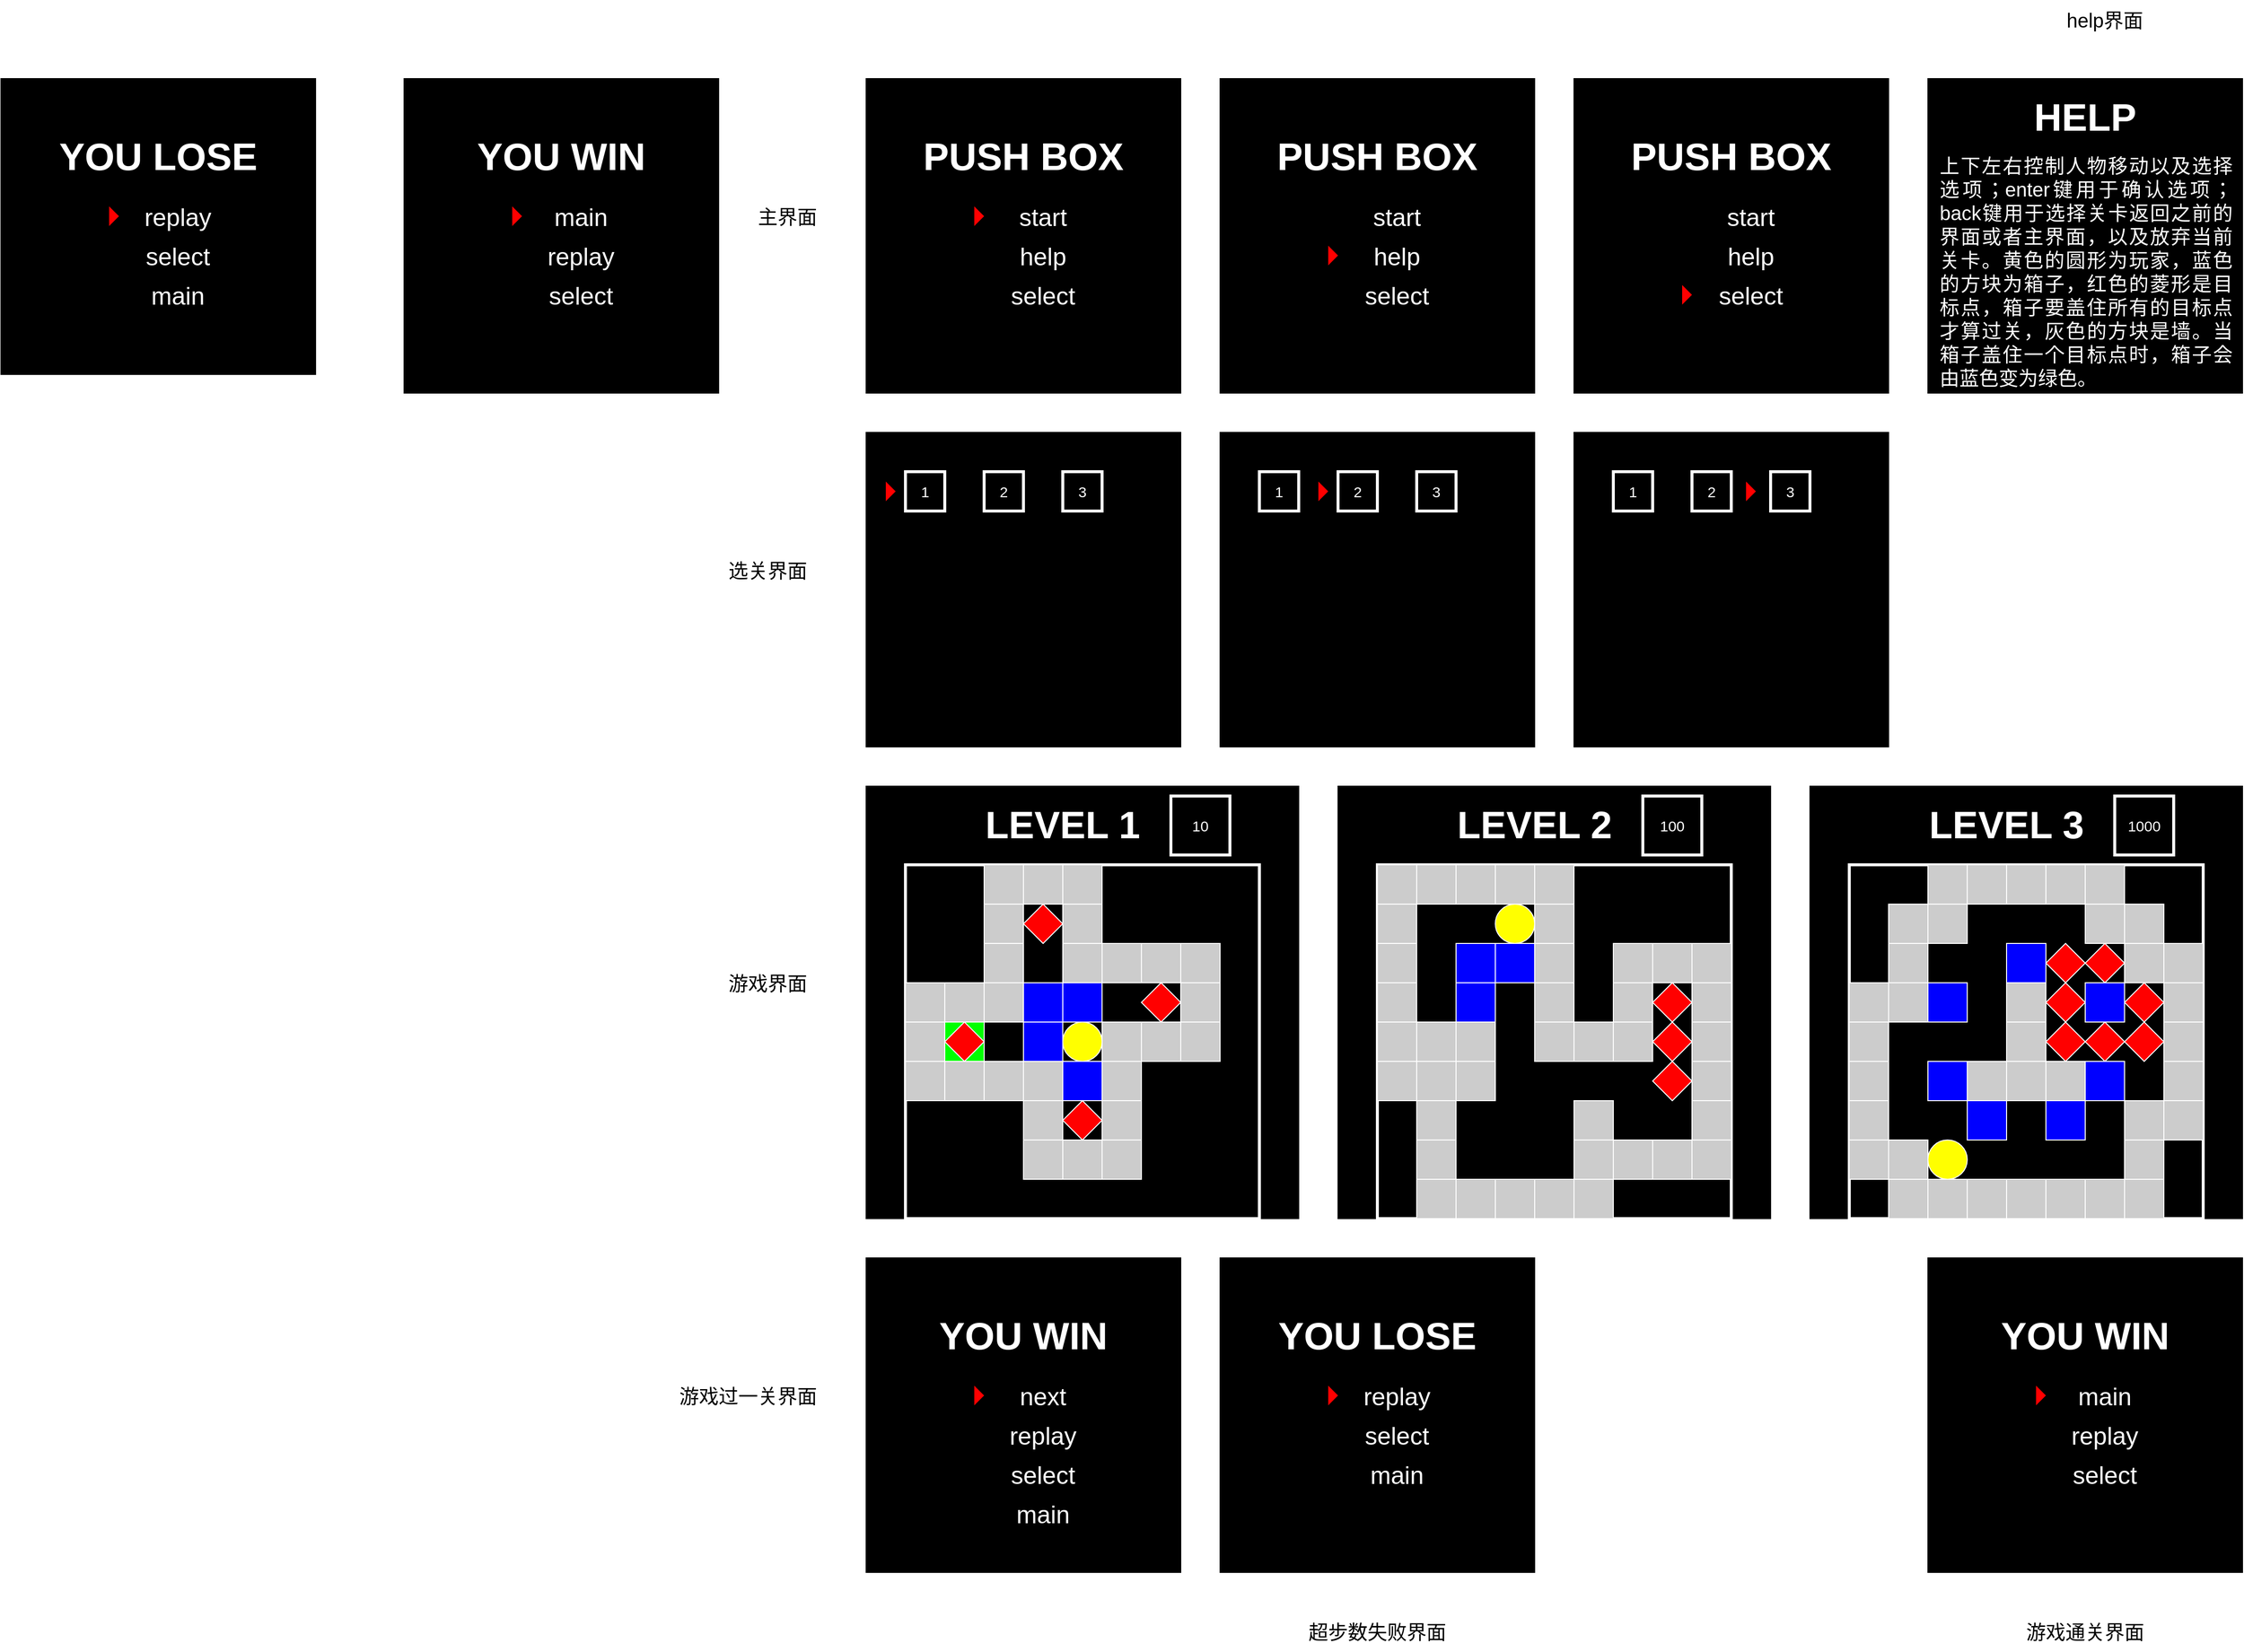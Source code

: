<mxfile version="13.3.1" type="device" pages="11"><diagram id="2SI0Lngrtyp9792Q7tWt" name="第 1 页"><mxGraphModel dx="1851" dy="600" grid="1" gridSize="10" guides="1" tooltips="1" connect="1" arrows="1" fold="1" page="1" pageScale="1" pageWidth="827" pageHeight="1169" math="0" shadow="0"><root><mxCell id="0"/><mxCell id="1" parent="0"/><mxCell id="z-_8A5Ig-aKSackR7AsA-1" value="" style="whiteSpace=wrap;html=1;aspect=fixed;fillColor=#000000;" parent="1" vertex="1"><mxGeometry x="80" y="80" width="320" height="320" as="geometry"/></mxCell><mxCell id="z-_8A5Ig-aKSackR7AsA-2" value="&lt;font style=&quot;font-size: 39px&quot; color=&quot;#ffffff&quot;&gt;&lt;b style=&quot;background-color: rgb(0 , 0 , 0)&quot;&gt;PUSH BOX&lt;/b&gt;&lt;/font&gt;" style="text;html=1;strokeColor=none;fillColor=none;align=center;verticalAlign=middle;whiteSpace=wrap;rounded=0;" parent="1" vertex="1"><mxGeometry x="120" y="120" width="240" height="80" as="geometry"/></mxCell><mxCell id="z-_8A5Ig-aKSackR7AsA-3" value="" style="triangle;whiteSpace=wrap;html=1;fillColor=#FF0000;strokeColor=none;" parent="1" vertex="1"><mxGeometry x="190" y="210" width="10" height="20" as="geometry"/></mxCell><mxCell id="z-_8A5Ig-aKSackR7AsA-4" value="&lt;font size=&quot;1&quot; color=&quot;#ffffff&quot;&gt;&lt;span style=&quot;font-size: 25px&quot;&gt;start&lt;/span&gt;&lt;/font&gt;" style="text;html=1;strokeColor=none;fillColor=none;align=center;verticalAlign=middle;whiteSpace=wrap;rounded=0;" parent="1" vertex="1"><mxGeometry x="220" y="200" width="80" height="40" as="geometry"/></mxCell><mxCell id="z-_8A5Ig-aKSackR7AsA-9" value="&lt;font size=&quot;1&quot; color=&quot;#ffffff&quot;&gt;&lt;span style=&quot;font-size: 25px&quot;&gt;help&lt;/span&gt;&lt;/font&gt;" style="text;html=1;strokeColor=none;fillColor=none;align=center;verticalAlign=middle;whiteSpace=wrap;rounded=0;" parent="1" vertex="1"><mxGeometry x="220" y="240" width="80" height="40" as="geometry"/></mxCell><mxCell id="z-_8A5Ig-aKSackR7AsA-11" value="&lt;font size=&quot;1&quot; color=&quot;#ffffff&quot;&gt;&lt;span style=&quot;font-size: 25px&quot;&gt;select&lt;/span&gt;&lt;/font&gt;" style="text;html=1;strokeColor=none;fillColor=none;align=center;verticalAlign=middle;whiteSpace=wrap;rounded=0;" parent="1" vertex="1"><mxGeometry x="220" y="280" width="80" height="40" as="geometry"/></mxCell><mxCell id="z-_8A5Ig-aKSackR7AsA-12" value="" style="whiteSpace=wrap;html=1;aspect=fixed;fillColor=#000000;" parent="1" vertex="1"><mxGeometry x="440" y="80" width="320" height="320" as="geometry"/></mxCell><mxCell id="z-_8A5Ig-aKSackR7AsA-13" value="&lt;font style=&quot;font-size: 39px&quot; color=&quot;#ffffff&quot;&gt;&lt;b style=&quot;background-color: rgb(0 , 0 , 0)&quot;&gt;PUSH BOX&lt;/b&gt;&lt;/font&gt;" style="text;html=1;strokeColor=none;fillColor=none;align=center;verticalAlign=middle;whiteSpace=wrap;rounded=0;" parent="1" vertex="1"><mxGeometry x="480" y="120" width="240" height="80" as="geometry"/></mxCell><mxCell id="z-_8A5Ig-aKSackR7AsA-14" value="" style="triangle;whiteSpace=wrap;html=1;fillColor=#FF0000;strokeColor=none;" parent="1" vertex="1"><mxGeometry x="550" y="250" width="10" height="20" as="geometry"/></mxCell><mxCell id="z-_8A5Ig-aKSackR7AsA-15" value="&lt;font size=&quot;1&quot; color=&quot;#ffffff&quot;&gt;&lt;span style=&quot;font-size: 25px&quot;&gt;start&lt;/span&gt;&lt;/font&gt;" style="text;html=1;strokeColor=none;fillColor=none;align=center;verticalAlign=middle;whiteSpace=wrap;rounded=0;" parent="1" vertex="1"><mxGeometry x="580" y="200" width="80" height="40" as="geometry"/></mxCell><mxCell id="z-_8A5Ig-aKSackR7AsA-16" value="&lt;font size=&quot;1&quot; color=&quot;#ffffff&quot;&gt;&lt;span style=&quot;font-size: 25px&quot;&gt;help&lt;/span&gt;&lt;/font&gt;" style="text;html=1;strokeColor=none;fillColor=none;align=center;verticalAlign=middle;whiteSpace=wrap;rounded=0;" parent="1" vertex="1"><mxGeometry x="580" y="240" width="80" height="40" as="geometry"/></mxCell><mxCell id="z-_8A5Ig-aKSackR7AsA-17" value="&lt;font size=&quot;1&quot; color=&quot;#ffffff&quot;&gt;&lt;span style=&quot;font-size: 25px&quot;&gt;select&lt;/span&gt;&lt;/font&gt;" style="text;html=1;strokeColor=none;fillColor=none;align=center;verticalAlign=middle;whiteSpace=wrap;rounded=0;" parent="1" vertex="1"><mxGeometry x="580" y="280" width="80" height="40" as="geometry"/></mxCell><mxCell id="z-_8A5Ig-aKSackR7AsA-18" value="" style="whiteSpace=wrap;html=1;aspect=fixed;fillColor=#000000;" parent="1" vertex="1"><mxGeometry x="800" y="80" width="320" height="320" as="geometry"/></mxCell><mxCell id="z-_8A5Ig-aKSackR7AsA-19" value="&lt;font style=&quot;font-size: 39px&quot; color=&quot;#ffffff&quot;&gt;&lt;b style=&quot;background-color: rgb(0 , 0 , 0)&quot;&gt;PUSH BOX&lt;/b&gt;&lt;/font&gt;" style="text;html=1;strokeColor=none;fillColor=none;align=center;verticalAlign=middle;whiteSpace=wrap;rounded=0;" parent="1" vertex="1"><mxGeometry x="840" y="120" width="240" height="80" as="geometry"/></mxCell><mxCell id="z-_8A5Ig-aKSackR7AsA-20" value="" style="triangle;whiteSpace=wrap;html=1;fillColor=#FF0000;strokeColor=none;" parent="1" vertex="1"><mxGeometry x="910" y="290" width="10" height="20" as="geometry"/></mxCell><mxCell id="z-_8A5Ig-aKSackR7AsA-21" value="&lt;font size=&quot;1&quot; color=&quot;#ffffff&quot;&gt;&lt;span style=&quot;font-size: 25px&quot;&gt;start&lt;/span&gt;&lt;/font&gt;" style="text;html=1;strokeColor=none;fillColor=none;align=center;verticalAlign=middle;whiteSpace=wrap;rounded=0;" parent="1" vertex="1"><mxGeometry x="940" y="200" width="80" height="40" as="geometry"/></mxCell><mxCell id="z-_8A5Ig-aKSackR7AsA-22" value="&lt;font size=&quot;1&quot; color=&quot;#ffffff&quot;&gt;&lt;span style=&quot;font-size: 25px&quot;&gt;help&lt;/span&gt;&lt;/font&gt;" style="text;html=1;strokeColor=none;fillColor=none;align=center;verticalAlign=middle;whiteSpace=wrap;rounded=0;" parent="1" vertex="1"><mxGeometry x="940" y="240" width="80" height="40" as="geometry"/></mxCell><mxCell id="z-_8A5Ig-aKSackR7AsA-23" value="&lt;font size=&quot;1&quot; color=&quot;#ffffff&quot;&gt;&lt;span style=&quot;font-size: 25px&quot;&gt;select&lt;/span&gt;&lt;/font&gt;" style="text;html=1;strokeColor=none;fillColor=none;align=center;verticalAlign=middle;whiteSpace=wrap;rounded=0;" parent="1" vertex="1"><mxGeometry x="940" y="280" width="80" height="40" as="geometry"/></mxCell><mxCell id="z-_8A5Ig-aKSackR7AsA-24" value="" style="whiteSpace=wrap;html=1;aspect=fixed;fillColor=#000000;" parent="1" vertex="1"><mxGeometry x="80" y="440" width="320" height="320" as="geometry"/></mxCell><mxCell id="z-_8A5Ig-aKSackR7AsA-26" value="" style="triangle;whiteSpace=wrap;html=1;fillColor=#FF0000;strokeColor=none;" parent="1" vertex="1"><mxGeometry x="100" y="490" width="10" height="20" as="geometry"/></mxCell><mxCell id="z-_8A5Ig-aKSackR7AsA-30" value="&lt;font color=&quot;#ffffff&quot; style=&quot;font-size: 15px&quot;&gt;1&lt;/font&gt;" style="whiteSpace=wrap;html=1;aspect=fixed;fillColor=#000000;strokeColor=#FFFFFF;strokeWidth=3;" parent="1" vertex="1"><mxGeometry x="120" y="480" width="40" height="40" as="geometry"/></mxCell><mxCell id="z-_8A5Ig-aKSackR7AsA-31" value="&lt;font color=&quot;#ffffff&quot; style=&quot;font-size: 15px&quot;&gt;2&lt;/font&gt;" style="whiteSpace=wrap;html=1;aspect=fixed;fillColor=#000000;strokeColor=#FFFFFF;strokeWidth=3;" parent="1" vertex="1"><mxGeometry x="200" y="480" width="40" height="40" as="geometry"/></mxCell><mxCell id="z-_8A5Ig-aKSackR7AsA-32" value="&lt;font color=&quot;#ffffff&quot; style=&quot;font-size: 15px&quot;&gt;3&lt;/font&gt;" style="whiteSpace=wrap;html=1;aspect=fixed;fillColor=#000000;strokeColor=#FFFFFF;strokeWidth=3;" parent="1" vertex="1"><mxGeometry x="280" y="480" width="40" height="40" as="geometry"/></mxCell><mxCell id="z-_8A5Ig-aKSackR7AsA-34" value="" style="whiteSpace=wrap;html=1;aspect=fixed;fillColor=#000000;" parent="1" vertex="1"><mxGeometry x="440" y="440" width="320" height="320" as="geometry"/></mxCell><mxCell id="z-_8A5Ig-aKSackR7AsA-35" value="" style="triangle;whiteSpace=wrap;html=1;fillColor=#FF0000;strokeColor=none;" parent="1" vertex="1"><mxGeometry x="540" y="490" width="10" height="20" as="geometry"/></mxCell><mxCell id="z-_8A5Ig-aKSackR7AsA-36" value="&lt;font color=&quot;#ffffff&quot; style=&quot;font-size: 15px&quot;&gt;1&lt;/font&gt;" style="whiteSpace=wrap;html=1;aspect=fixed;fillColor=#000000;strokeColor=#FFFFFF;strokeWidth=3;" parent="1" vertex="1"><mxGeometry x="480" y="480" width="40" height="40" as="geometry"/></mxCell><mxCell id="z-_8A5Ig-aKSackR7AsA-37" value="&lt;font color=&quot;#ffffff&quot; style=&quot;font-size: 15px&quot;&gt;2&lt;/font&gt;" style="whiteSpace=wrap;html=1;aspect=fixed;fillColor=#000000;strokeColor=#FFFFFF;strokeWidth=3;" parent="1" vertex="1"><mxGeometry x="560" y="480" width="40" height="40" as="geometry"/></mxCell><mxCell id="z-_8A5Ig-aKSackR7AsA-38" value="&lt;font color=&quot;#ffffff&quot; style=&quot;font-size: 15px&quot;&gt;3&lt;/font&gt;" style="whiteSpace=wrap;html=1;aspect=fixed;fillColor=#000000;strokeColor=#FFFFFF;strokeWidth=3;" parent="1" vertex="1"><mxGeometry x="640" y="480" width="40" height="40" as="geometry"/></mxCell><mxCell id="z-_8A5Ig-aKSackR7AsA-39" value="" style="whiteSpace=wrap;html=1;aspect=fixed;fillColor=#000000;" parent="1" vertex="1"><mxGeometry x="800" y="440" width="320" height="320" as="geometry"/></mxCell><mxCell id="z-_8A5Ig-aKSackR7AsA-40" value="" style="triangle;whiteSpace=wrap;html=1;fillColor=#FF0000;strokeColor=none;" parent="1" vertex="1"><mxGeometry x="975" y="490" width="10" height="20" as="geometry"/></mxCell><mxCell id="z-_8A5Ig-aKSackR7AsA-41" value="&lt;font color=&quot;#ffffff&quot; style=&quot;font-size: 15px&quot;&gt;1&lt;/font&gt;" style="whiteSpace=wrap;html=1;aspect=fixed;fillColor=#000000;strokeColor=#FFFFFF;strokeWidth=3;" parent="1" vertex="1"><mxGeometry x="840" y="480" width="40" height="40" as="geometry"/></mxCell><mxCell id="z-_8A5Ig-aKSackR7AsA-42" value="&lt;font color=&quot;#ffffff&quot; style=&quot;font-size: 15px&quot;&gt;2&lt;/font&gt;" style="whiteSpace=wrap;html=1;aspect=fixed;fillColor=#000000;strokeColor=#FFFFFF;strokeWidth=3;" parent="1" vertex="1"><mxGeometry x="920" y="480" width="40" height="40" as="geometry"/></mxCell><mxCell id="z-_8A5Ig-aKSackR7AsA-43" value="&lt;font color=&quot;#ffffff&quot; style=&quot;font-size: 15px&quot;&gt;3&lt;/font&gt;" style="whiteSpace=wrap;html=1;aspect=fixed;fillColor=#000000;strokeColor=#FFFFFF;strokeWidth=3;" parent="1" vertex="1"><mxGeometry x="1000" y="480" width="40" height="40" as="geometry"/></mxCell><mxCell id="z-_8A5Ig-aKSackR7AsA-45" value="" style="whiteSpace=wrap;html=1;aspect=fixed;fillColor=#000000;" parent="1" vertex="1"><mxGeometry x="80" y="800" width="440" height="440" as="geometry"/></mxCell><mxCell id="z-_8A5Ig-aKSackR7AsA-50" value="&lt;font color=&quot;#ffffff&quot;&gt;&lt;span style=&quot;font-size: 39px&quot;&gt;&lt;b&gt;LEVEL 1&lt;/b&gt;&lt;/span&gt;&lt;/font&gt;" style="text;html=1;strokeColor=none;fillColor=none;align=center;verticalAlign=middle;whiteSpace=wrap;rounded=0;" parent="1" vertex="1"><mxGeometry x="160" y="800" width="240" height="80" as="geometry"/></mxCell><mxCell id="z-_8A5Ig-aKSackR7AsA-51" value="" style="whiteSpace=wrap;html=1;aspect=fixed;strokeColor=#FFFFFF;strokeWidth=3;fillColor=none;" parent="1" vertex="1"><mxGeometry x="120" y="880" width="360" height="360" as="geometry"/></mxCell><mxCell id="z-_8A5Ig-aKSackR7AsA-58" value="" style="whiteSpace=wrap;html=1;aspect=fixed;fillColor=#000000;" parent="1" vertex="1"><mxGeometry x="560" y="800" width="440" height="440" as="geometry"/></mxCell><mxCell id="z-_8A5Ig-aKSackR7AsA-59" value="&lt;font color=&quot;#ffffff&quot;&gt;&lt;span style=&quot;font-size: 39px&quot;&gt;&lt;b&gt;LEVEL 2&lt;br&gt;&lt;/b&gt;&lt;/span&gt;&lt;/font&gt;" style="text;html=1;strokeColor=none;fillColor=none;align=center;verticalAlign=middle;whiteSpace=wrap;rounded=0;" parent="1" vertex="1"><mxGeometry x="640" y="800" width="240" height="80" as="geometry"/></mxCell><mxCell id="z-_8A5Ig-aKSackR7AsA-60" value="" style="whiteSpace=wrap;html=1;aspect=fixed;strokeColor=#FFFFFF;strokeWidth=3;fillColor=none;" parent="1" vertex="1"><mxGeometry x="600" y="880" width="360" height="360" as="geometry"/></mxCell><mxCell id="z-_8A5Ig-aKSackR7AsA-64" value="" style="whiteSpace=wrap;html=1;aspect=fixed;fillColor=#000000;" parent="1" vertex="1"><mxGeometry x="80" y="1280" width="320" height="320" as="geometry"/></mxCell><mxCell id="z-_8A5Ig-aKSackR7AsA-65" value="&lt;font style=&quot;font-size: 39px&quot; color=&quot;#ffffff&quot;&gt;&lt;b style=&quot;background-color: rgb(0 , 0 , 0)&quot;&gt;YOU WIN&lt;/b&gt;&lt;/font&gt;" style="text;html=1;strokeColor=none;fillColor=none;align=center;verticalAlign=middle;whiteSpace=wrap;rounded=0;" parent="1" vertex="1"><mxGeometry x="120" y="1320" width="240" height="80" as="geometry"/></mxCell><mxCell id="z-_8A5Ig-aKSackR7AsA-66" value="" style="triangle;whiteSpace=wrap;html=1;fillColor=#FF0000;strokeColor=none;" parent="1" vertex="1"><mxGeometry x="190" y="1410" width="10" height="20" as="geometry"/></mxCell><mxCell id="z-_8A5Ig-aKSackR7AsA-67" value="&lt;font size=&quot;1&quot; color=&quot;#ffffff&quot;&gt;&lt;span style=&quot;font-size: 25px&quot;&gt;next&lt;br&gt;&lt;/span&gt;&lt;/font&gt;" style="text;html=1;strokeColor=none;fillColor=none;align=center;verticalAlign=middle;whiteSpace=wrap;rounded=0;" parent="1" vertex="1"><mxGeometry x="220" y="1400" width="80" height="40" as="geometry"/></mxCell><mxCell id="z-_8A5Ig-aKSackR7AsA-68" value="&lt;font size=&quot;1&quot; color=&quot;#ffffff&quot;&gt;&lt;span style=&quot;font-size: 25px&quot;&gt;replay&lt;/span&gt;&lt;/font&gt;" style="text;html=1;strokeColor=none;fillColor=none;align=center;verticalAlign=middle;whiteSpace=wrap;rounded=0;" parent="1" vertex="1"><mxGeometry x="220" y="1440" width="80" height="40" as="geometry"/></mxCell><mxCell id="z-_8A5Ig-aKSackR7AsA-69" value="&lt;font size=&quot;1&quot; color=&quot;#ffffff&quot;&gt;&lt;span style=&quot;font-size: 25px&quot;&gt;select&lt;/span&gt;&lt;/font&gt;" style="text;html=1;strokeColor=none;fillColor=none;align=center;verticalAlign=middle;whiteSpace=wrap;rounded=0;" parent="1" vertex="1"><mxGeometry x="220" y="1480" width="80" height="40" as="geometry"/></mxCell><mxCell id="z-_8A5Ig-aKSackR7AsA-70" value="&lt;font size=&quot;1&quot; color=&quot;#ffffff&quot;&gt;&lt;span style=&quot;font-size: 25px&quot;&gt;main&lt;/span&gt;&lt;/font&gt;" style="text;html=1;strokeColor=none;fillColor=none;align=center;verticalAlign=middle;whiteSpace=wrap;rounded=0;" parent="1" vertex="1"><mxGeometry x="220" y="1520" width="80" height="40" as="geometry"/></mxCell><mxCell id="z-_8A5Ig-aKSackR7AsA-84" value="" style="whiteSpace=wrap;html=1;aspect=fixed;fillColor=#000000;" parent="1" vertex="1"><mxGeometry x="1160" y="1280" width="320" height="320" as="geometry"/></mxCell><mxCell id="z-_8A5Ig-aKSackR7AsA-85" value="&lt;font style=&quot;font-size: 39px&quot; color=&quot;#ffffff&quot;&gt;&lt;b style=&quot;background-color: rgb(0 , 0 , 0)&quot;&gt;YOU WIN&lt;/b&gt;&lt;/font&gt;" style="text;html=1;strokeColor=none;fillColor=none;align=center;verticalAlign=middle;whiteSpace=wrap;rounded=0;" parent="1" vertex="1"><mxGeometry x="1200" y="1320" width="240" height="80" as="geometry"/></mxCell><mxCell id="z-_8A5Ig-aKSackR7AsA-86" value="" style="triangle;whiteSpace=wrap;html=1;fillColor=#FF0000;strokeColor=none;" parent="1" vertex="1"><mxGeometry x="1270" y="1410" width="10" height="20" as="geometry"/></mxCell><mxCell id="z-_8A5Ig-aKSackR7AsA-88" value="&lt;font size=&quot;1&quot; color=&quot;#ffffff&quot;&gt;&lt;span style=&quot;font-size: 25px&quot;&gt;replay&lt;/span&gt;&lt;/font&gt;" style="text;html=1;strokeColor=none;fillColor=none;align=center;verticalAlign=middle;whiteSpace=wrap;rounded=0;" parent="1" vertex="1"><mxGeometry x="1300" y="1440" width="80" height="40" as="geometry"/></mxCell><mxCell id="z-_8A5Ig-aKSackR7AsA-89" value="&lt;font size=&quot;1&quot; color=&quot;#ffffff&quot;&gt;&lt;span style=&quot;font-size: 25px&quot;&gt;select&lt;/span&gt;&lt;/font&gt;" style="text;html=1;strokeColor=none;fillColor=none;align=center;verticalAlign=middle;whiteSpace=wrap;rounded=0;" parent="1" vertex="1"><mxGeometry x="1300" y="1480" width="80" height="40" as="geometry"/></mxCell><mxCell id="z-_8A5Ig-aKSackR7AsA-90" value="&lt;font size=&quot;1&quot; color=&quot;#ffffff&quot;&gt;&lt;span style=&quot;font-size: 25px&quot;&gt;main&lt;/span&gt;&lt;/font&gt;" style="text;html=1;strokeColor=none;fillColor=none;align=center;verticalAlign=middle;whiteSpace=wrap;rounded=0;" parent="1" vertex="1"><mxGeometry x="1300" y="1400" width="80" height="40" as="geometry"/></mxCell><mxCell id="z-_8A5Ig-aKSackR7AsA-91" value="" style="whiteSpace=wrap;html=1;aspect=fixed;fillColor=#000000;" parent="1" vertex="1"><mxGeometry x="1160" y="80" width="320" height="320" as="geometry"/></mxCell><mxCell id="z-_8A5Ig-aKSackR7AsA-92" value="&lt;font style=&quot;font-size: 39px&quot; color=&quot;#ffffff&quot;&gt;&lt;b style=&quot;background-color: rgb(0 , 0 , 0)&quot;&gt;HELP&lt;/b&gt;&lt;/font&gt;" style="text;html=1;strokeColor=none;fillColor=none;align=center;verticalAlign=middle;whiteSpace=wrap;rounded=0;" parent="1" vertex="1"><mxGeometry x="1200" y="80" width="240" height="80" as="geometry"/></mxCell><mxCell id="z-_8A5Ig-aKSackR7AsA-98" value="&lt;div style=&quot;text-align: justify ; font-size: 20px&quot;&gt;&lt;font color=&quot;#ffffff&quot; style=&quot;font-size: 20px&quot;&gt;上下左右控制人物移动以及选择选项；enter键用于确认选项；back键用于选择关卡返回之前的界面或者主界面，以及放弃当前关卡。&lt;/font&gt;&lt;span style=&quot;color: rgb(255 , 255 , 255)&quot;&gt;黄色的圆形为玩家，蓝色的方块为箱子，红色的菱形是目标点，箱子要盖住所有的目标点才算过关，灰色的方块是墙。当箱子盖住一个目标点时，箱子会由蓝色变为绿色。&lt;/span&gt;&lt;/div&gt;" style="text;html=1;strokeColor=none;fillColor=none;align=left;verticalAlign=top;whiteSpace=wrap;rounded=0;" parent="1" vertex="1"><mxGeometry x="1170" y="150" width="300" height="250" as="geometry"/></mxCell><mxCell id="z-_8A5Ig-aKSackR7AsA-103" value="" style="whiteSpace=wrap;html=1;aspect=fixed;fillColor=#000000;" parent="1" vertex="1"><mxGeometry x="440" y="1280" width="320" height="320" as="geometry"/></mxCell><mxCell id="z-_8A5Ig-aKSackR7AsA-104" value="&lt;font style=&quot;font-size: 39px&quot; color=&quot;#ffffff&quot;&gt;&lt;b style=&quot;background-color: rgb(0 , 0 , 0)&quot;&gt;YOU LOSE&lt;/b&gt;&lt;/font&gt;" style="text;html=1;strokeColor=none;fillColor=none;align=center;verticalAlign=middle;whiteSpace=wrap;rounded=0;" parent="1" vertex="1"><mxGeometry x="480" y="1320" width="240" height="80" as="geometry"/></mxCell><mxCell id="z-_8A5Ig-aKSackR7AsA-105" value="" style="triangle;whiteSpace=wrap;html=1;fillColor=#FF0000;strokeColor=none;" parent="1" vertex="1"><mxGeometry x="550" y="1410" width="10" height="20" as="geometry"/></mxCell><mxCell id="z-_8A5Ig-aKSackR7AsA-107" value="&lt;font size=&quot;1&quot; color=&quot;#ffffff&quot;&gt;&lt;span style=&quot;font-size: 25px&quot;&gt;replay&lt;/span&gt;&lt;/font&gt;" style="text;html=1;strokeColor=none;fillColor=none;align=center;verticalAlign=middle;whiteSpace=wrap;rounded=0;" parent="1" vertex="1"><mxGeometry x="580" y="1400" width="80" height="40" as="geometry"/></mxCell><mxCell id="z-_8A5Ig-aKSackR7AsA-108" value="&lt;font size=&quot;1&quot; color=&quot;#ffffff&quot;&gt;&lt;span style=&quot;font-size: 25px&quot;&gt;select&lt;/span&gt;&lt;/font&gt;" style="text;html=1;strokeColor=none;fillColor=none;align=center;verticalAlign=middle;whiteSpace=wrap;rounded=0;" parent="1" vertex="1"><mxGeometry x="580" y="1440" width="80" height="40" as="geometry"/></mxCell><mxCell id="z-_8A5Ig-aKSackR7AsA-109" value="&lt;font size=&quot;1&quot; color=&quot;#ffffff&quot;&gt;&lt;span style=&quot;font-size: 25px&quot;&gt;main&lt;/span&gt;&lt;/font&gt;" style="text;html=1;strokeColor=none;fillColor=none;align=center;verticalAlign=middle;whiteSpace=wrap;rounded=0;" parent="1" vertex="1"><mxGeometry x="580" y="1480" width="80" height="40" as="geometry"/></mxCell><mxCell id="z-_8A5Ig-aKSackR7AsA-110" value="&lt;font style=&quot;font-size: 20px&quot;&gt;主界面&lt;/font&gt;" style="text;html=1;strokeColor=none;fillColor=none;align=center;verticalAlign=middle;whiteSpace=wrap;rounded=0;" parent="1" vertex="1"><mxGeometry x="-40" y="200" width="80" height="40" as="geometry"/></mxCell><mxCell id="z-_8A5Ig-aKSackR7AsA-111" value="&lt;font style=&quot;font-size: 20px&quot;&gt;help界面&lt;/font&gt;" style="text;html=1;strokeColor=none;fillColor=none;align=center;verticalAlign=middle;whiteSpace=wrap;rounded=0;" parent="1" vertex="1"><mxGeometry x="1280" width="120" height="40" as="geometry"/></mxCell><mxCell id="z-_8A5Ig-aKSackR7AsA-112" value="&lt;font style=&quot;font-size: 20px&quot;&gt;选关界面&lt;/font&gt;" style="text;html=1;strokeColor=none;fillColor=none;align=center;verticalAlign=middle;whiteSpace=wrap;rounded=0;" parent="1" vertex="1"><mxGeometry x="-80" y="560" width="120" height="40" as="geometry"/></mxCell><mxCell id="z-_8A5Ig-aKSackR7AsA-113" value="&lt;font style=&quot;font-size: 20px&quot;&gt;游戏界面&lt;/font&gt;" style="text;html=1;strokeColor=none;fillColor=none;align=center;verticalAlign=middle;whiteSpace=wrap;rounded=0;" parent="1" vertex="1"><mxGeometry x="-80" y="980" width="120" height="40" as="geometry"/></mxCell><mxCell id="z-_8A5Ig-aKSackR7AsA-114" value="&lt;font style=&quot;font-size: 20px&quot;&gt;超步数失败界面&lt;/font&gt;" style="text;html=1;strokeColor=none;fillColor=none;align=center;verticalAlign=middle;whiteSpace=wrap;rounded=0;" parent="1" vertex="1"><mxGeometry x="520" y="1640" width="160" height="40" as="geometry"/></mxCell><mxCell id="z-_8A5Ig-aKSackR7AsA-115" value="&lt;font style=&quot;font-size: 20px&quot;&gt;游戏过一关界面&lt;/font&gt;" style="text;html=1;strokeColor=none;fillColor=none;align=center;verticalAlign=middle;whiteSpace=wrap;rounded=0;" parent="1" vertex="1"><mxGeometry x="-120" y="1400" width="160" height="40" as="geometry"/></mxCell><mxCell id="z-_8A5Ig-aKSackR7AsA-116" value="&lt;font style=&quot;font-size: 20px&quot;&gt;游戏通关界面&lt;/font&gt;" style="text;html=1;strokeColor=none;fillColor=none;align=center;verticalAlign=middle;whiteSpace=wrap;rounded=0;" parent="1" vertex="1"><mxGeometry x="1240" y="1640" width="160" height="40" as="geometry"/></mxCell><mxCell id="z-_8A5Ig-aKSackR7AsA-118" value="&lt;font color=&quot;#ffffff&quot; style=&quot;font-size: 15px&quot;&gt;10&lt;/font&gt;" style="whiteSpace=wrap;html=1;aspect=fixed;strokeColor=#FFFFFF;strokeWidth=3;fillColor=none;" parent="1" vertex="1"><mxGeometry x="390" y="810" width="60" height="60" as="geometry"/></mxCell><mxCell id="z-_8A5Ig-aKSackR7AsA-120" value="&lt;font color=&quot;#ffffff&quot; style=&quot;font-size: 15px&quot;&gt;100&lt;/font&gt;" style="whiteSpace=wrap;html=1;aspect=fixed;strokeColor=#FFFFFF;strokeWidth=3;fillColor=none;" parent="1" vertex="1"><mxGeometry x="870" y="810" width="60" height="60" as="geometry"/></mxCell><mxCell id="NnQCr-kHJFeuFxXe2AxA-1" value="" style="whiteSpace=wrap;html=1;aspect=fixed;strokeColor=#FFFFFF;strokeWidth=1;fillColor=#CCCCCC;" parent="1" vertex="1"><mxGeometry x="120" y="1080" width="40" height="40" as="geometry"/></mxCell><mxCell id="NnQCr-kHJFeuFxXe2AxA-2" value="" style="whiteSpace=wrap;html=1;aspect=fixed;strokeColor=#FFFFFF;strokeWidth=1;fillColor=#CCCCCC;" parent="1" vertex="1"><mxGeometry x="160" y="1080" width="40" height="40" as="geometry"/></mxCell><mxCell id="NnQCr-kHJFeuFxXe2AxA-3" value="" style="whiteSpace=wrap;html=1;aspect=fixed;strokeColor=#FFFFFF;strokeWidth=1;fillColor=#CCCCCC;" parent="1" vertex="1"><mxGeometry x="200" y="1080" width="40" height="40" as="geometry"/></mxCell><mxCell id="NnQCr-kHJFeuFxXe2AxA-4" value="" style="whiteSpace=wrap;html=1;aspect=fixed;strokeColor=#FFFFFF;strokeWidth=1;fillColor=#CCCCCC;" parent="1" vertex="1"><mxGeometry x="120" y="1040" width="40" height="40" as="geometry"/></mxCell><mxCell id="NnQCr-kHJFeuFxXe2AxA-5" value="" style="whiteSpace=wrap;html=1;aspect=fixed;strokeColor=#FFFFFF;strokeWidth=1;fillColor=#CCCCCC;" parent="1" vertex="1"><mxGeometry x="120" y="1000" width="40" height="40" as="geometry"/></mxCell><mxCell id="NnQCr-kHJFeuFxXe2AxA-6" value="" style="whiteSpace=wrap;html=1;aspect=fixed;strokeColor=#FFFFFF;strokeWidth=1;fillColor=#CCCCCC;" parent="1" vertex="1"><mxGeometry x="160" y="1000" width="40" height="40" as="geometry"/></mxCell><mxCell id="NnQCr-kHJFeuFxXe2AxA-7" value="" style="whiteSpace=wrap;html=1;aspect=fixed;strokeColor=#FFFFFF;strokeWidth=1;fillColor=#CCCCCC;" parent="1" vertex="1"><mxGeometry x="200" y="1000" width="40" height="40" as="geometry"/></mxCell><mxCell id="NnQCr-kHJFeuFxXe2AxA-8" value="" style="whiteSpace=wrap;html=1;aspect=fixed;strokeColor=#FFFFFF;strokeWidth=1;fillColor=#CCCCCC;" parent="1" vertex="1"><mxGeometry x="200" y="960" width="40" height="40" as="geometry"/></mxCell><mxCell id="NnQCr-kHJFeuFxXe2AxA-9" value="" style="whiteSpace=wrap;html=1;aspect=fixed;strokeColor=#FFFFFF;strokeWidth=1;fillColor=#CCCCCC;" parent="1" vertex="1"><mxGeometry x="200" y="920" width="40" height="40" as="geometry"/></mxCell><mxCell id="NnQCr-kHJFeuFxXe2AxA-10" value="" style="whiteSpace=wrap;html=1;aspect=fixed;strokeColor=#FFFFFF;strokeWidth=1;fillColor=#CCCCCC;" parent="1" vertex="1"><mxGeometry x="200" y="880" width="40" height="40" as="geometry"/></mxCell><mxCell id="NnQCr-kHJFeuFxXe2AxA-11" value="" style="whiteSpace=wrap;html=1;aspect=fixed;strokeColor=#FFFFFF;strokeWidth=1;fillColor=#CCCCCC;" parent="1" vertex="1"><mxGeometry x="240" y="880" width="40" height="40" as="geometry"/></mxCell><mxCell id="NnQCr-kHJFeuFxXe2AxA-12" value="" style="whiteSpace=wrap;html=1;aspect=fixed;strokeColor=#FFFFFF;strokeWidth=1;fillColor=#CCCCCC;" parent="1" vertex="1"><mxGeometry x="280" y="880" width="40" height="40" as="geometry"/></mxCell><mxCell id="NnQCr-kHJFeuFxXe2AxA-13" value="" style="whiteSpace=wrap;html=1;aspect=fixed;strokeColor=#FFFFFF;strokeWidth=1;fillColor=#CCCCCC;" parent="1" vertex="1"><mxGeometry x="280" y="920" width="40" height="40" as="geometry"/></mxCell><mxCell id="NnQCr-kHJFeuFxXe2AxA-14" value="" style="whiteSpace=wrap;html=1;aspect=fixed;strokeColor=#FFFFFF;strokeWidth=1;fillColor=#CCCCCC;" parent="1" vertex="1"><mxGeometry x="280" y="960" width="40" height="40" as="geometry"/></mxCell><mxCell id="NnQCr-kHJFeuFxXe2AxA-15" value="" style="whiteSpace=wrap;html=1;aspect=fixed;strokeColor=#FFFFFF;strokeWidth=1;fillColor=#CCCCCC;" parent="1" vertex="1"><mxGeometry x="320" y="960" width="40" height="40" as="geometry"/></mxCell><mxCell id="NnQCr-kHJFeuFxXe2AxA-16" value="" style="whiteSpace=wrap;html=1;aspect=fixed;strokeColor=#FFFFFF;strokeWidth=1;fillColor=#CCCCCC;" parent="1" vertex="1"><mxGeometry x="360" y="960" width="40" height="40" as="geometry"/></mxCell><mxCell id="NnQCr-kHJFeuFxXe2AxA-17" value="" style="whiteSpace=wrap;html=1;aspect=fixed;strokeColor=#FFFFFF;strokeWidth=1;fillColor=#CCCCCC;" parent="1" vertex="1"><mxGeometry x="400" y="960" width="40" height="40" as="geometry"/></mxCell><mxCell id="NnQCr-kHJFeuFxXe2AxA-18" value="" style="whiteSpace=wrap;html=1;aspect=fixed;strokeColor=#FFFFFF;strokeWidth=1;fillColor=#CCCCCC;" parent="1" vertex="1"><mxGeometry x="320" y="1040" width="40" height="40" as="geometry"/></mxCell><mxCell id="NnQCr-kHJFeuFxXe2AxA-19" value="" style="whiteSpace=wrap;html=1;aspect=fixed;strokeColor=#FFFFFF;strokeWidth=1;fillColor=#CCCCCC;" parent="1" vertex="1"><mxGeometry x="360" y="1040" width="40" height="40" as="geometry"/></mxCell><mxCell id="NnQCr-kHJFeuFxXe2AxA-20" value="" style="whiteSpace=wrap;html=1;aspect=fixed;strokeColor=#FFFFFF;strokeWidth=1;fillColor=#CCCCCC;" parent="1" vertex="1"><mxGeometry x="400" y="1040" width="40" height="40" as="geometry"/></mxCell><mxCell id="NnQCr-kHJFeuFxXe2AxA-21" value="" style="whiteSpace=wrap;html=1;aspect=fixed;strokeColor=#FFFFFF;strokeWidth=1;fillColor=#CCCCCC;" parent="1" vertex="1"><mxGeometry x="400" y="1000" width="40" height="40" as="geometry"/></mxCell><mxCell id="NnQCr-kHJFeuFxXe2AxA-23" value="" style="whiteSpace=wrap;html=1;aspect=fixed;strokeColor=#FFFFFF;strokeWidth=1;fillColor=#CCCCCC;" parent="1" vertex="1"><mxGeometry x="320" y="1160" width="40" height="40" as="geometry"/></mxCell><mxCell id="NnQCr-kHJFeuFxXe2AxA-24" value="" style="whiteSpace=wrap;html=1;aspect=fixed;strokeColor=#FFFFFF;strokeWidth=1;fillColor=#CCCCCC;" parent="1" vertex="1"><mxGeometry x="320" y="1120" width="40" height="40" as="geometry"/></mxCell><mxCell id="NnQCr-kHJFeuFxXe2AxA-25" value="" style="whiteSpace=wrap;html=1;aspect=fixed;strokeColor=#FFFFFF;strokeWidth=1;fillColor=#CCCCCC;" parent="1" vertex="1"><mxGeometry x="320" y="1080" width="40" height="40" as="geometry"/></mxCell><mxCell id="NnQCr-kHJFeuFxXe2AxA-26" value="" style="whiteSpace=wrap;html=1;aspect=fixed;strokeColor=#FFFFFF;strokeWidth=1;fillColor=#CCCCCC;" parent="1" vertex="1"><mxGeometry x="280" y="1160" width="40" height="40" as="geometry"/></mxCell><mxCell id="NnQCr-kHJFeuFxXe2AxA-27" value="" style="whiteSpace=wrap;html=1;aspect=fixed;strokeColor=#FFFFFF;strokeWidth=1;fillColor=#CCCCCC;" parent="1" vertex="1"><mxGeometry x="240" y="1080" width="40" height="40" as="geometry"/></mxCell><mxCell id="NnQCr-kHJFeuFxXe2AxA-28" value="" style="whiteSpace=wrap;html=1;aspect=fixed;strokeColor=#FFFFFF;strokeWidth=1;fillColor=#CCCCCC;" parent="1" vertex="1"><mxGeometry x="240" y="1120" width="40" height="40" as="geometry"/></mxCell><mxCell id="NnQCr-kHJFeuFxXe2AxA-29" value="" style="whiteSpace=wrap;html=1;aspect=fixed;strokeColor=#FFFFFF;strokeWidth=1;fillColor=#CCCCCC;" parent="1" vertex="1"><mxGeometry x="240" y="1160" width="40" height="40" as="geometry"/></mxCell><mxCell id="NnQCr-kHJFeuFxXe2AxA-30" value="" style="whiteSpace=wrap;html=1;aspect=fixed;strokeColor=#FFFFFF;strokeWidth=1;fillColor=#0000FF;" parent="1" vertex="1"><mxGeometry x="280" y="1080" width="40" height="40" as="geometry"/></mxCell><mxCell id="NnQCr-kHJFeuFxXe2AxA-34" value="" style="ellipse;whiteSpace=wrap;html=1;aspect=fixed;strokeColor=#FFFFFF;strokeWidth=1;fillColor=#FFFF00;" parent="1" vertex="1"><mxGeometry x="280" y="1040" width="40" height="40" as="geometry"/></mxCell><mxCell id="NnQCr-kHJFeuFxXe2AxA-35" value="" style="whiteSpace=wrap;html=1;aspect=fixed;strokeColor=#FFFFFF;strokeWidth=1;fillColor=#0000FF;" parent="1" vertex="1"><mxGeometry x="240" y="1040" width="40" height="40" as="geometry"/></mxCell><mxCell id="NnQCr-kHJFeuFxXe2AxA-36" value="" style="whiteSpace=wrap;html=1;aspect=fixed;strokeColor=#FFFFFF;strokeWidth=1;fillColor=#0000FF;" parent="1" vertex="1"><mxGeometry x="240" y="1000" width="40" height="40" as="geometry"/></mxCell><mxCell id="NnQCr-kHJFeuFxXe2AxA-37" value="" style="whiteSpace=wrap;html=1;aspect=fixed;strokeColor=#FFFFFF;strokeWidth=1;fillColor=#0000FF;" parent="1" vertex="1"><mxGeometry x="280" y="1000" width="40" height="40" as="geometry"/></mxCell><mxCell id="NnQCr-kHJFeuFxXe2AxA-40" value="" style="rhombus;whiteSpace=wrap;html=1;strokeColor=#FFFFFF;strokeWidth=1;fillColor=#FF0000;" parent="1" vertex="1"><mxGeometry x="360" y="1000" width="40" height="40" as="geometry"/></mxCell><mxCell id="NnQCr-kHJFeuFxXe2AxA-41" value="" style="rhombus;whiteSpace=wrap;html=1;strokeColor=#FFFFFF;strokeWidth=1;fillColor=#FF0000;" parent="1" vertex="1"><mxGeometry x="240" y="920" width="40" height="40" as="geometry"/></mxCell><mxCell id="NnQCr-kHJFeuFxXe2AxA-43" value="" style="rhombus;whiteSpace=wrap;html=1;strokeColor=#FFFFFF;strokeWidth=1;fillColor=#FF0000;" parent="1" vertex="1"><mxGeometry x="280" y="1120" width="40" height="40" as="geometry"/></mxCell><mxCell id="NnQCr-kHJFeuFxXe2AxA-44" value="" style="whiteSpace=wrap;html=1;aspect=fixed;strokeColor=#FFFFFF;strokeWidth=1;fillColor=#00FF00;" parent="1" vertex="1"><mxGeometry x="160" y="1040" width="40" height="40" as="geometry"/></mxCell><mxCell id="NnQCr-kHJFeuFxXe2AxA-42" value="" style="rhombus;whiteSpace=wrap;html=1;strokeColor=#FFFFFF;strokeWidth=1;fillColor=#FF0000;" parent="1" vertex="1"><mxGeometry x="160" y="1040" width="40" height="40" as="geometry"/></mxCell><mxCell id="NnQCr-kHJFeuFxXe2AxA-46" value="" style="whiteSpace=wrap;html=1;aspect=fixed;strokeColor=#FFFFFF;strokeWidth=1;fillColor=#CCCCCC;" parent="1" vertex="1"><mxGeometry x="600" y="1080" width="40" height="40" as="geometry"/></mxCell><mxCell id="NnQCr-kHJFeuFxXe2AxA-47" value="" style="whiteSpace=wrap;html=1;aspect=fixed;strokeColor=#FFFFFF;strokeWidth=1;fillColor=#CCCCCC;" parent="1" vertex="1"><mxGeometry x="640" y="1080" width="40" height="40" as="geometry"/></mxCell><mxCell id="NnQCr-kHJFeuFxXe2AxA-48" value="" style="whiteSpace=wrap;html=1;aspect=fixed;strokeColor=#FFFFFF;strokeWidth=1;fillColor=#CCCCCC;" parent="1" vertex="1"><mxGeometry x="680" y="1080" width="40" height="40" as="geometry"/></mxCell><mxCell id="NnQCr-kHJFeuFxXe2AxA-49" value="" style="whiteSpace=wrap;html=1;aspect=fixed;strokeColor=#FFFFFF;strokeWidth=1;fillColor=#CCCCCC;" parent="1" vertex="1"><mxGeometry x="600" y="1040" width="40" height="40" as="geometry"/></mxCell><mxCell id="NnQCr-kHJFeuFxXe2AxA-50" value="" style="whiteSpace=wrap;html=1;aspect=fixed;strokeColor=#FFFFFF;strokeWidth=1;fillColor=#CCCCCC;" parent="1" vertex="1"><mxGeometry x="600" y="1000" width="40" height="40" as="geometry"/></mxCell><mxCell id="NnQCr-kHJFeuFxXe2AxA-51" value="" style="whiteSpace=wrap;html=1;aspect=fixed;strokeColor=#FFFFFF;strokeWidth=1;fillColor=#CCCCCC;" parent="1" vertex="1"><mxGeometry x="640" y="880" width="40" height="40" as="geometry"/></mxCell><mxCell id="NnQCr-kHJFeuFxXe2AxA-52" value="" style="whiteSpace=wrap;html=1;aspect=fixed;strokeColor=#FFFFFF;strokeWidth=1;fillColor=#CCCCCC;" parent="1" vertex="1"><mxGeometry x="680" y="880" width="40" height="40" as="geometry"/></mxCell><mxCell id="NnQCr-kHJFeuFxXe2AxA-53" value="" style="whiteSpace=wrap;html=1;aspect=fixed;strokeColor=#FFFFFF;strokeWidth=1;fillColor=#CCCCCC;" parent="1" vertex="1"><mxGeometry x="600" y="960" width="40" height="40" as="geometry"/></mxCell><mxCell id="NnQCr-kHJFeuFxXe2AxA-54" value="" style="whiteSpace=wrap;html=1;aspect=fixed;strokeColor=#FFFFFF;strokeWidth=1;fillColor=#CCCCCC;" parent="1" vertex="1"><mxGeometry x="600" y="920" width="40" height="40" as="geometry"/></mxCell><mxCell id="NnQCr-kHJFeuFxXe2AxA-55" value="" style="whiteSpace=wrap;html=1;aspect=fixed;strokeColor=#FFFFFF;strokeWidth=1;fillColor=#CCCCCC;" parent="1" vertex="1"><mxGeometry x="600" y="880" width="40" height="40" as="geometry"/></mxCell><mxCell id="NnQCr-kHJFeuFxXe2AxA-56" value="" style="whiteSpace=wrap;html=1;aspect=fixed;strokeColor=#FFFFFF;strokeWidth=1;fillColor=#CCCCCC;" parent="1" vertex="1"><mxGeometry x="720" y="880" width="40" height="40" as="geometry"/></mxCell><mxCell id="NnQCr-kHJFeuFxXe2AxA-57" value="" style="whiteSpace=wrap;html=1;aspect=fixed;strokeColor=#FFFFFF;strokeWidth=1;fillColor=#CCCCCC;" parent="1" vertex="1"><mxGeometry x="760" y="880" width="40" height="40" as="geometry"/></mxCell><mxCell id="NnQCr-kHJFeuFxXe2AxA-58" value="" style="whiteSpace=wrap;html=1;aspect=fixed;strokeColor=#FFFFFF;strokeWidth=1;fillColor=#CCCCCC;" parent="1" vertex="1"><mxGeometry x="760" y="920" width="40" height="40" as="geometry"/></mxCell><mxCell id="NnQCr-kHJFeuFxXe2AxA-59" value="" style="whiteSpace=wrap;html=1;aspect=fixed;strokeColor=#FFFFFF;strokeWidth=1;fillColor=#CCCCCC;" parent="1" vertex="1"><mxGeometry x="760" y="960" width="40" height="40" as="geometry"/></mxCell><mxCell id="NnQCr-kHJFeuFxXe2AxA-60" value="" style="whiteSpace=wrap;html=1;aspect=fixed;strokeColor=#FFFFFF;strokeWidth=1;fillColor=#CCCCCC;" parent="1" vertex="1"><mxGeometry x="760" y="1000" width="40" height="40" as="geometry"/></mxCell><mxCell id="NnQCr-kHJFeuFxXe2AxA-61" value="" style="whiteSpace=wrap;html=1;aspect=fixed;strokeColor=#FFFFFF;strokeWidth=1;fillColor=#CCCCCC;" parent="1" vertex="1"><mxGeometry x="880" y="960" width="40" height="40" as="geometry"/></mxCell><mxCell id="NnQCr-kHJFeuFxXe2AxA-62" value="" style="whiteSpace=wrap;html=1;aspect=fixed;strokeColor=#FFFFFF;strokeWidth=1;fillColor=#CCCCCC;" parent="1" vertex="1"><mxGeometry x="920" y="960" width="40" height="40" as="geometry"/></mxCell><mxCell id="NnQCr-kHJFeuFxXe2AxA-63" value="" style="whiteSpace=wrap;html=1;aspect=fixed;strokeColor=#FFFFFF;strokeWidth=1;fillColor=#CCCCCC;" parent="1" vertex="1"><mxGeometry x="760" y="1040" width="40" height="40" as="geometry"/></mxCell><mxCell id="NnQCr-kHJFeuFxXe2AxA-64" value="" style="whiteSpace=wrap;html=1;aspect=fixed;strokeColor=#FFFFFF;strokeWidth=1;fillColor=#CCCCCC;" parent="1" vertex="1"><mxGeometry x="840" y="1000" width="40" height="40" as="geometry"/></mxCell><mxCell id="NnQCr-kHJFeuFxXe2AxA-65" value="" style="whiteSpace=wrap;html=1;aspect=fixed;strokeColor=#FFFFFF;strokeWidth=1;fillColor=#CCCCCC;" parent="1" vertex="1"><mxGeometry x="920" y="1040" width="40" height="40" as="geometry"/></mxCell><mxCell id="NnQCr-kHJFeuFxXe2AxA-66" value="" style="whiteSpace=wrap;html=1;aspect=fixed;strokeColor=#FFFFFF;strokeWidth=1;fillColor=#CCCCCC;" parent="1" vertex="1"><mxGeometry x="920" y="1000" width="40" height="40" as="geometry"/></mxCell><mxCell id="NnQCr-kHJFeuFxXe2AxA-67" value="" style="whiteSpace=wrap;html=1;aspect=fixed;strokeColor=#FFFFFF;strokeWidth=1;fillColor=#CCCCCC;" parent="1" vertex="1"><mxGeometry x="680" y="1200" width="40" height="40" as="geometry"/></mxCell><mxCell id="NnQCr-kHJFeuFxXe2AxA-68" value="" style="whiteSpace=wrap;html=1;aspect=fixed;strokeColor=#FFFFFF;strokeWidth=1;fillColor=#CCCCCC;" parent="1" vertex="1"><mxGeometry x="920" y="1080" width="40" height="40" as="geometry"/></mxCell><mxCell id="NnQCr-kHJFeuFxXe2AxA-69" value="" style="whiteSpace=wrap;html=1;aspect=fixed;strokeColor=#FFFFFF;strokeWidth=1;fillColor=#CCCCCC;" parent="1" vertex="1"><mxGeometry x="840" y="1040" width="40" height="40" as="geometry"/></mxCell><mxCell id="NnQCr-kHJFeuFxXe2AxA-70" value="" style="whiteSpace=wrap;html=1;aspect=fixed;strokeColor=#FFFFFF;strokeWidth=1;fillColor=#CCCCCC;" parent="1" vertex="1"><mxGeometry x="640" y="1200" width="40" height="40" as="geometry"/></mxCell><mxCell id="NnQCr-kHJFeuFxXe2AxA-71" value="" style="whiteSpace=wrap;html=1;aspect=fixed;strokeColor=#FFFFFF;strokeWidth=1;fillColor=#CCCCCC;" parent="1" vertex="1"><mxGeometry x="640" y="1120" width="40" height="40" as="geometry"/></mxCell><mxCell id="NnQCr-kHJFeuFxXe2AxA-72" value="" style="whiteSpace=wrap;html=1;aspect=fixed;strokeColor=#FFFFFF;strokeWidth=1;fillColor=#CCCCCC;" parent="1" vertex="1"><mxGeometry x="680" y="1040" width="40" height="40" as="geometry"/></mxCell><mxCell id="NnQCr-kHJFeuFxXe2AxA-73" value="" style="whiteSpace=wrap;html=1;aspect=fixed;strokeColor=#FFFFFF;strokeWidth=1;fillColor=#CCCCCC;" parent="1" vertex="1"><mxGeometry x="640" y="1160" width="40" height="40" as="geometry"/></mxCell><mxCell id="NnQCr-kHJFeuFxXe2AxA-75" value="" style="ellipse;whiteSpace=wrap;html=1;aspect=fixed;strokeColor=#FFFFFF;strokeWidth=1;fillColor=#FFFF00;" parent="1" vertex="1"><mxGeometry x="720" y="920" width="40" height="40" as="geometry"/></mxCell><mxCell id="NnQCr-kHJFeuFxXe2AxA-76" value="" style="whiteSpace=wrap;html=1;aspect=fixed;strokeColor=#FFFFFF;strokeWidth=1;fillColor=#0000FF;" parent="1" vertex="1"><mxGeometry x="680" y="1000" width="40" height="40" as="geometry"/></mxCell><mxCell id="NnQCr-kHJFeuFxXe2AxA-77" value="" style="whiteSpace=wrap;html=1;aspect=fixed;strokeColor=#FFFFFF;strokeWidth=1;fillColor=#0000FF;" parent="1" vertex="1"><mxGeometry x="680" y="960" width="40" height="40" as="geometry"/></mxCell><mxCell id="NnQCr-kHJFeuFxXe2AxA-78" value="" style="whiteSpace=wrap;html=1;aspect=fixed;strokeColor=#FFFFFF;strokeWidth=1;fillColor=#0000FF;" parent="1" vertex="1"><mxGeometry x="720" y="960" width="40" height="40" as="geometry"/></mxCell><mxCell id="NnQCr-kHJFeuFxXe2AxA-79" value="" style="rhombus;whiteSpace=wrap;html=1;strokeColor=#FFFFFF;strokeWidth=1;fillColor=#FF0000;" parent="1" vertex="1"><mxGeometry x="880" y="1000" width="40" height="40" as="geometry"/></mxCell><mxCell id="NnQCr-kHJFeuFxXe2AxA-81" value="" style="rhombus;whiteSpace=wrap;html=1;strokeColor=#FFFFFF;strokeWidth=1;fillColor=#FF0000;" parent="1" vertex="1"><mxGeometry x="880" y="1040" width="40" height="40" as="geometry"/></mxCell><mxCell id="NnQCr-kHJFeuFxXe2AxA-84" value="" style="whiteSpace=wrap;html=1;aspect=fixed;strokeColor=#FFFFFF;strokeWidth=1;fillColor=#CCCCCC;" parent="1" vertex="1"><mxGeometry x="640" y="1040" width="40" height="40" as="geometry"/></mxCell><mxCell id="NnQCr-kHJFeuFxXe2AxA-85" value="" style="whiteSpace=wrap;html=1;aspect=fixed;strokeColor=#FFFFFF;strokeWidth=1;fillColor=#CCCCCC;" parent="1" vertex="1"><mxGeometry x="760" y="1200" width="40" height="40" as="geometry"/></mxCell><mxCell id="NnQCr-kHJFeuFxXe2AxA-86" value="" style="whiteSpace=wrap;html=1;aspect=fixed;strokeColor=#FFFFFF;strokeWidth=1;fillColor=#CCCCCC;" parent="1" vertex="1"><mxGeometry x="720" y="1200" width="40" height="40" as="geometry"/></mxCell><mxCell id="NnQCr-kHJFeuFxXe2AxA-87" value="" style="rhombus;whiteSpace=wrap;html=1;strokeColor=#FFFFFF;strokeWidth=1;fillColor=#FF0000;" parent="1" vertex="1"><mxGeometry x="880" y="1080" width="40" height="40" as="geometry"/></mxCell><mxCell id="NnQCr-kHJFeuFxXe2AxA-88" value="" style="whiteSpace=wrap;html=1;aspect=fixed;strokeColor=#FFFFFF;strokeWidth=1;fillColor=#CCCCCC;" parent="1" vertex="1"><mxGeometry x="880" y="1160" width="40" height="40" as="geometry"/></mxCell><mxCell id="NnQCr-kHJFeuFxXe2AxA-89" value="" style="whiteSpace=wrap;html=1;aspect=fixed;strokeColor=#FFFFFF;strokeWidth=1;fillColor=#CCCCCC;" parent="1" vertex="1"><mxGeometry x="840" y="1160" width="40" height="40" as="geometry"/></mxCell><mxCell id="NnQCr-kHJFeuFxXe2AxA-90" value="" style="whiteSpace=wrap;html=1;aspect=fixed;strokeColor=#FFFFFF;strokeWidth=1;fillColor=#CCCCCC;" parent="1" vertex="1"><mxGeometry x="920" y="1160" width="40" height="40" as="geometry"/></mxCell><mxCell id="NnQCr-kHJFeuFxXe2AxA-91" value="" style="whiteSpace=wrap;html=1;aspect=fixed;strokeColor=#FFFFFF;strokeWidth=1;fillColor=#CCCCCC;" parent="1" vertex="1"><mxGeometry x="800" y="1120" width="40" height="40" as="geometry"/></mxCell><mxCell id="NnQCr-kHJFeuFxXe2AxA-92" value="" style="whiteSpace=wrap;html=1;aspect=fixed;strokeColor=#FFFFFF;strokeWidth=1;fillColor=#CCCCCC;" parent="1" vertex="1"><mxGeometry x="920" y="1120" width="40" height="40" as="geometry"/></mxCell><mxCell id="NnQCr-kHJFeuFxXe2AxA-93" value="" style="whiteSpace=wrap;html=1;aspect=fixed;strokeColor=#FFFFFF;strokeWidth=1;fillColor=#CCCCCC;" parent="1" vertex="1"><mxGeometry x="800" y="1040" width="40" height="40" as="geometry"/></mxCell><mxCell id="NnQCr-kHJFeuFxXe2AxA-94" value="" style="whiteSpace=wrap;html=1;aspect=fixed;strokeColor=#FFFFFF;strokeWidth=1;fillColor=#CCCCCC;" parent="1" vertex="1"><mxGeometry x="840" y="960" width="40" height="40" as="geometry"/></mxCell><mxCell id="NnQCr-kHJFeuFxXe2AxA-95" value="" style="whiteSpace=wrap;html=1;aspect=fixed;strokeColor=#FFFFFF;strokeWidth=1;fillColor=#CCCCCC;" parent="1" vertex="1"><mxGeometry x="800" y="1200" width="40" height="40" as="geometry"/></mxCell><mxCell id="NnQCr-kHJFeuFxXe2AxA-96" value="" style="whiteSpace=wrap;html=1;aspect=fixed;strokeColor=#FFFFFF;strokeWidth=1;fillColor=#CCCCCC;" parent="1" vertex="1"><mxGeometry x="800" y="1160" width="40" height="40" as="geometry"/></mxCell><mxCell id="NnQCr-kHJFeuFxXe2AxA-97" value="" style="whiteSpace=wrap;html=1;aspect=fixed;fillColor=#000000;" parent="1" vertex="1"><mxGeometry x="1040" y="800" width="440" height="440" as="geometry"/></mxCell><mxCell id="NnQCr-kHJFeuFxXe2AxA-98" value="&lt;font color=&quot;#ffffff&quot;&gt;&lt;span style=&quot;font-size: 39px&quot;&gt;&lt;b&gt;LEVEL 3&lt;br&gt;&lt;/b&gt;&lt;/span&gt;&lt;/font&gt;" style="text;html=1;strokeColor=none;fillColor=none;align=center;verticalAlign=middle;whiteSpace=wrap;rounded=0;" parent="1" vertex="1"><mxGeometry x="1120" y="800" width="240" height="80" as="geometry"/></mxCell><mxCell id="NnQCr-kHJFeuFxXe2AxA-99" value="" style="whiteSpace=wrap;html=1;aspect=fixed;strokeColor=#FFFFFF;strokeWidth=3;fillColor=none;" parent="1" vertex="1"><mxGeometry x="1080" y="880" width="360" height="360" as="geometry"/></mxCell><mxCell id="NnQCr-kHJFeuFxXe2AxA-100" value="&lt;font color=&quot;#ffffff&quot; style=&quot;font-size: 15px&quot;&gt;1000&lt;/font&gt;" style="whiteSpace=wrap;html=1;aspect=fixed;strokeColor=#FFFFFF;strokeWidth=3;fillColor=none;" parent="1" vertex="1"><mxGeometry x="1350" y="810" width="60" height="60" as="geometry"/></mxCell><mxCell id="NnQCr-kHJFeuFxXe2AxA-101" value="" style="whiteSpace=wrap;html=1;aspect=fixed;strokeColor=#FFFFFF;strokeWidth=1;fillColor=#CCCCCC;" parent="1" vertex="1"><mxGeometry x="1080" y="1080" width="40" height="40" as="geometry"/></mxCell><mxCell id="NnQCr-kHJFeuFxXe2AxA-102" value="" style="whiteSpace=wrap;html=1;aspect=fixed;strokeColor=#FFFFFF;strokeWidth=1;fillColor=#CCCCCC;" parent="1" vertex="1"><mxGeometry x="1080" y="1120" width="40" height="40" as="geometry"/></mxCell><mxCell id="NnQCr-kHJFeuFxXe2AxA-103" value="" style="whiteSpace=wrap;html=1;aspect=fixed;strokeColor=#FFFFFF;strokeWidth=1;fillColor=#CCCCCC;" parent="1" vertex="1"><mxGeometry x="1200" y="1080" width="40" height="40" as="geometry"/></mxCell><mxCell id="NnQCr-kHJFeuFxXe2AxA-104" value="" style="whiteSpace=wrap;html=1;aspect=fixed;strokeColor=#FFFFFF;strokeWidth=1;fillColor=#CCCCCC;" parent="1" vertex="1"><mxGeometry x="1080" y="1040" width="40" height="40" as="geometry"/></mxCell><mxCell id="NnQCr-kHJFeuFxXe2AxA-105" value="" style="whiteSpace=wrap;html=1;aspect=fixed;strokeColor=#FFFFFF;strokeWidth=1;fillColor=#CCCCCC;" parent="1" vertex="1"><mxGeometry x="1080" y="1000" width="40" height="40" as="geometry"/></mxCell><mxCell id="NnQCr-kHJFeuFxXe2AxA-106" value="" style="whiteSpace=wrap;html=1;aspect=fixed;strokeColor=#FFFFFF;strokeWidth=1;fillColor=#CCCCCC;" parent="1" vertex="1"><mxGeometry x="1160" y="920" width="40" height="40" as="geometry"/></mxCell><mxCell id="NnQCr-kHJFeuFxXe2AxA-107" value="" style="whiteSpace=wrap;html=1;aspect=fixed;strokeColor=#FFFFFF;strokeWidth=1;fillColor=#CCCCCC;" parent="1" vertex="1"><mxGeometry x="1160" y="880" width="40" height="40" as="geometry"/></mxCell><mxCell id="NnQCr-kHJFeuFxXe2AxA-108" value="" style="whiteSpace=wrap;html=1;aspect=fixed;strokeColor=#FFFFFF;strokeWidth=1;fillColor=#CCCCCC;" parent="1" vertex="1"><mxGeometry x="1120" y="960" width="40" height="40" as="geometry"/></mxCell><mxCell id="NnQCr-kHJFeuFxXe2AxA-109" value="" style="whiteSpace=wrap;html=1;aspect=fixed;strokeColor=#FFFFFF;strokeWidth=1;fillColor=#CCCCCC;" parent="1" vertex="1"><mxGeometry x="1120" y="920" width="40" height="40" as="geometry"/></mxCell><mxCell id="NnQCr-kHJFeuFxXe2AxA-111" value="" style="whiteSpace=wrap;html=1;aspect=fixed;strokeColor=#FFFFFF;strokeWidth=1;fillColor=#CCCCCC;" parent="1" vertex="1"><mxGeometry x="1200" y="880" width="40" height="40" as="geometry"/></mxCell><mxCell id="NnQCr-kHJFeuFxXe2AxA-112" value="" style="whiteSpace=wrap;html=1;aspect=fixed;strokeColor=#FFFFFF;strokeWidth=1;fillColor=#CCCCCC;" parent="1" vertex="1"><mxGeometry x="1240" y="880" width="40" height="40" as="geometry"/></mxCell><mxCell id="NnQCr-kHJFeuFxXe2AxA-114" value="" style="whiteSpace=wrap;html=1;aspect=fixed;strokeColor=#FFFFFF;strokeWidth=1;fillColor=#CCCCCC;" parent="1" vertex="1"><mxGeometry x="1280" y="880" width="40" height="40" as="geometry"/></mxCell><mxCell id="NnQCr-kHJFeuFxXe2AxA-115" value="" style="whiteSpace=wrap;html=1;aspect=fixed;strokeColor=#FFFFFF;strokeWidth=1;fillColor=#CCCCCC;" parent="1" vertex="1"><mxGeometry x="1240" y="1000" width="40" height="40" as="geometry"/></mxCell><mxCell id="NnQCr-kHJFeuFxXe2AxA-116" value="" style="whiteSpace=wrap;html=1;aspect=fixed;strokeColor=#FFFFFF;strokeWidth=1;fillColor=#CCCCCC;" parent="1" vertex="1"><mxGeometry x="1360" y="960" width="40" height="40" as="geometry"/></mxCell><mxCell id="NnQCr-kHJFeuFxXe2AxA-117" value="" style="whiteSpace=wrap;html=1;aspect=fixed;strokeColor=#FFFFFF;strokeWidth=1;fillColor=#CCCCCC;" parent="1" vertex="1"><mxGeometry x="1400" y="960" width="40" height="40" as="geometry"/></mxCell><mxCell id="NnQCr-kHJFeuFxXe2AxA-118" value="" style="whiteSpace=wrap;html=1;aspect=fixed;strokeColor=#FFFFFF;strokeWidth=1;fillColor=#CCCCCC;" parent="1" vertex="1"><mxGeometry x="1240" y="1040" width="40" height="40" as="geometry"/></mxCell><mxCell id="NnQCr-kHJFeuFxXe2AxA-119" value="" style="whiteSpace=wrap;html=1;aspect=fixed;strokeColor=#FFFFFF;strokeWidth=1;fillColor=#CCCCCC;" parent="1" vertex="1"><mxGeometry x="1320" y="1200" width="40" height="40" as="geometry"/></mxCell><mxCell id="NnQCr-kHJFeuFxXe2AxA-120" value="" style="whiteSpace=wrap;html=1;aspect=fixed;strokeColor=#FFFFFF;strokeWidth=1;fillColor=#CCCCCC;" parent="1" vertex="1"><mxGeometry x="1400" y="1040" width="40" height="40" as="geometry"/></mxCell><mxCell id="NnQCr-kHJFeuFxXe2AxA-121" value="" style="whiteSpace=wrap;html=1;aspect=fixed;strokeColor=#FFFFFF;strokeWidth=1;fillColor=#CCCCCC;" parent="1" vertex="1"><mxGeometry x="1400" y="1000" width="40" height="40" as="geometry"/></mxCell><mxCell id="NnQCr-kHJFeuFxXe2AxA-122" value="" style="whiteSpace=wrap;html=1;aspect=fixed;strokeColor=#FFFFFF;strokeWidth=1;fillColor=#CCCCCC;" parent="1" vertex="1"><mxGeometry x="1160" y="1200" width="40" height="40" as="geometry"/></mxCell><mxCell id="NnQCr-kHJFeuFxXe2AxA-123" value="" style="whiteSpace=wrap;html=1;aspect=fixed;strokeColor=#FFFFFF;strokeWidth=1;fillColor=#CCCCCC;" parent="1" vertex="1"><mxGeometry x="1400" y="1080" width="40" height="40" as="geometry"/></mxCell><mxCell id="NnQCr-kHJFeuFxXe2AxA-124" value="" style="whiteSpace=wrap;html=1;aspect=fixed;strokeColor=#FFFFFF;strokeWidth=1;fillColor=#CCCCCC;" parent="1" vertex="1"><mxGeometry x="1360" y="920" width="40" height="40" as="geometry"/></mxCell><mxCell id="NnQCr-kHJFeuFxXe2AxA-125" value="" style="whiteSpace=wrap;html=1;aspect=fixed;strokeColor=#FFFFFF;strokeWidth=1;fillColor=#CCCCCC;" parent="1" vertex="1"><mxGeometry x="1120" y="1200" width="40" height="40" as="geometry"/></mxCell><mxCell id="NnQCr-kHJFeuFxXe2AxA-126" value="" style="whiteSpace=wrap;html=1;aspect=fixed;strokeColor=#FFFFFF;strokeWidth=1;fillColor=#CCCCCC;" parent="1" vertex="1"><mxGeometry x="1080" y="1160" width="40" height="40" as="geometry"/></mxCell><mxCell id="NnQCr-kHJFeuFxXe2AxA-128" value="" style="whiteSpace=wrap;html=1;aspect=fixed;strokeColor=#FFFFFF;strokeWidth=1;fillColor=#CCCCCC;" parent="1" vertex="1"><mxGeometry x="1120" y="1160" width="40" height="40" as="geometry"/></mxCell><mxCell id="NnQCr-kHJFeuFxXe2AxA-129" value="" style="ellipse;whiteSpace=wrap;html=1;aspect=fixed;strokeColor=#FFFFFF;strokeWidth=1;fillColor=#FFFF00;" parent="1" vertex="1"><mxGeometry x="1160" y="1160" width="40" height="40" as="geometry"/></mxCell><mxCell id="NnQCr-kHJFeuFxXe2AxA-130" value="" style="whiteSpace=wrap;html=1;aspect=fixed;strokeColor=#FFFFFF;strokeWidth=1;fillColor=#0000FF;" parent="1" vertex="1"><mxGeometry x="1160" y="1080" width="40" height="40" as="geometry"/></mxCell><mxCell id="NnQCr-kHJFeuFxXe2AxA-131" value="" style="whiteSpace=wrap;html=1;aspect=fixed;strokeColor=#FFFFFF;strokeWidth=1;fillColor=#0000FF;" parent="1" vertex="1"><mxGeometry x="1200" y="1120" width="40" height="40" as="geometry"/></mxCell><mxCell id="NnQCr-kHJFeuFxXe2AxA-132" value="" style="whiteSpace=wrap;html=1;aspect=fixed;strokeColor=#FFFFFF;strokeWidth=1;fillColor=#0000FF;" parent="1" vertex="1"><mxGeometry x="1280" y="1120" width="40" height="40" as="geometry"/></mxCell><mxCell id="NnQCr-kHJFeuFxXe2AxA-133" value="" style="rhombus;whiteSpace=wrap;html=1;strokeColor=#FFFFFF;strokeWidth=1;fillColor=#FF0000;" parent="1" vertex="1"><mxGeometry x="1360" y="1000" width="40" height="40" as="geometry"/></mxCell><mxCell id="NnQCr-kHJFeuFxXe2AxA-134" value="" style="rhombus;whiteSpace=wrap;html=1;strokeColor=#FFFFFF;strokeWidth=1;fillColor=#FF0000;" parent="1" vertex="1"><mxGeometry x="1360" y="1040" width="40" height="40" as="geometry"/></mxCell><mxCell id="NnQCr-kHJFeuFxXe2AxA-135" value="" style="whiteSpace=wrap;html=1;aspect=fixed;strokeColor=#FFFFFF;strokeWidth=1;fillColor=#CCCCCC;" parent="1" vertex="1"><mxGeometry x="1120" y="1000" width="40" height="40" as="geometry"/></mxCell><mxCell id="NnQCr-kHJFeuFxXe2AxA-136" value="" style="whiteSpace=wrap;html=1;aspect=fixed;strokeColor=#FFFFFF;strokeWidth=1;fillColor=#CCCCCC;" parent="1" vertex="1"><mxGeometry x="1240" y="1200" width="40" height="40" as="geometry"/></mxCell><mxCell id="NnQCr-kHJFeuFxXe2AxA-137" value="" style="whiteSpace=wrap;html=1;aspect=fixed;strokeColor=#FFFFFF;strokeWidth=1;fillColor=#CCCCCC;" parent="1" vertex="1"><mxGeometry x="1200" y="1200" width="40" height="40" as="geometry"/></mxCell><mxCell id="NnQCr-kHJFeuFxXe2AxA-138" value="" style="rhombus;whiteSpace=wrap;html=1;strokeColor=#FFFFFF;strokeWidth=1;fillColor=#FF0000;" parent="1" vertex="1"><mxGeometry x="1320" y="960" width="40" height="40" as="geometry"/></mxCell><mxCell id="NnQCr-kHJFeuFxXe2AxA-139" value="" style="whiteSpace=wrap;html=1;aspect=fixed;strokeColor=#FFFFFF;strokeWidth=1;fillColor=#CCCCCC;" parent="1" vertex="1"><mxGeometry x="1360" y="1160" width="40" height="40" as="geometry"/></mxCell><mxCell id="NnQCr-kHJFeuFxXe2AxA-140" value="" style="whiteSpace=wrap;html=1;aspect=fixed;strokeColor=#FFFFFF;strokeWidth=1;fillColor=#CCCCCC;" parent="1" vertex="1"><mxGeometry x="1360" y="1200" width="40" height="40" as="geometry"/></mxCell><mxCell id="NnQCr-kHJFeuFxXe2AxA-141" value="" style="whiteSpace=wrap;html=1;aspect=fixed;strokeColor=#FFFFFF;strokeWidth=1;fillColor=#CCCCCC;" parent="1" vertex="1"><mxGeometry x="1360" y="1120" width="40" height="40" as="geometry"/></mxCell><mxCell id="NnQCr-kHJFeuFxXe2AxA-142" value="" style="whiteSpace=wrap;html=1;aspect=fixed;strokeColor=#FFFFFF;strokeWidth=1;fillColor=#CCCCCC;" parent="1" vertex="1"><mxGeometry x="1240" y="1080" width="40" height="40" as="geometry"/></mxCell><mxCell id="NnQCr-kHJFeuFxXe2AxA-143" value="" style="whiteSpace=wrap;html=1;aspect=fixed;strokeColor=#FFFFFF;strokeWidth=1;fillColor=#CCCCCC;" parent="1" vertex="1"><mxGeometry x="1400" y="1120" width="40" height="40" as="geometry"/></mxCell><mxCell id="NnQCr-kHJFeuFxXe2AxA-144" value="" style="whiteSpace=wrap;html=1;aspect=fixed;strokeColor=#FFFFFF;strokeWidth=1;fillColor=#CCCCCC;" parent="1" vertex="1"><mxGeometry x="1320" y="920" width="40" height="40" as="geometry"/></mxCell><mxCell id="NnQCr-kHJFeuFxXe2AxA-145" value="" style="whiteSpace=wrap;html=1;aspect=fixed;strokeColor=#FFFFFF;strokeWidth=1;fillColor=#CCCCCC;" parent="1" vertex="1"><mxGeometry x="1320" y="880" width="40" height="40" as="geometry"/></mxCell><mxCell id="NnQCr-kHJFeuFxXe2AxA-146" value="" style="whiteSpace=wrap;html=1;aspect=fixed;strokeColor=#FFFFFF;strokeWidth=1;fillColor=#CCCCCC;" parent="1" vertex="1"><mxGeometry x="1280" y="1200" width="40" height="40" as="geometry"/></mxCell><mxCell id="NnQCr-kHJFeuFxXe2AxA-147" value="" style="whiteSpace=wrap;html=1;aspect=fixed;strokeColor=#FFFFFF;strokeWidth=1;fillColor=#CCCCCC;" parent="1" vertex="1"><mxGeometry x="1280" y="1080" width="40" height="40" as="geometry"/></mxCell><mxCell id="NnQCr-kHJFeuFxXe2AxA-148" value="" style="whiteSpace=wrap;html=1;aspect=fixed;strokeColor=#FFFFFF;strokeWidth=1;fillColor=#0000FF;" parent="1" vertex="1"><mxGeometry x="1240" y="960" width="40" height="40" as="geometry"/></mxCell><mxCell id="NnQCr-kHJFeuFxXe2AxA-149" value="" style="whiteSpace=wrap;html=1;aspect=fixed;strokeColor=#FFFFFF;strokeWidth=1;fillColor=#0000FF;" parent="1" vertex="1"><mxGeometry x="1160" y="1000" width="40" height="40" as="geometry"/></mxCell><mxCell id="NnQCr-kHJFeuFxXe2AxA-150" value="" style="whiteSpace=wrap;html=1;aspect=fixed;strokeColor=#FFFFFF;strokeWidth=1;fillColor=#0000FF;" parent="1" vertex="1"><mxGeometry x="1320" y="1080" width="40" height="40" as="geometry"/></mxCell><mxCell id="NnQCr-kHJFeuFxXe2AxA-151" value="" style="whiteSpace=wrap;html=1;aspect=fixed;strokeColor=#FFFFFF;strokeWidth=1;fillColor=#0000FF;" parent="1" vertex="1"><mxGeometry x="1320" y="1000" width="40" height="40" as="geometry"/></mxCell><mxCell id="NnQCr-kHJFeuFxXe2AxA-152" value="" style="rhombus;whiteSpace=wrap;html=1;strokeColor=#FFFFFF;strokeWidth=1;fillColor=#FF0000;" parent="1" vertex="1"><mxGeometry x="1280" y="960" width="40" height="40" as="geometry"/></mxCell><mxCell id="NnQCr-kHJFeuFxXe2AxA-153" value="" style="rhombus;whiteSpace=wrap;html=1;strokeColor=#FFFFFF;strokeWidth=1;fillColor=#FF0000;" parent="1" vertex="1"><mxGeometry x="1280" y="1000" width="40" height="40" as="geometry"/></mxCell><mxCell id="NnQCr-kHJFeuFxXe2AxA-154" value="" style="rhombus;whiteSpace=wrap;html=1;strokeColor=#FFFFFF;strokeWidth=1;fillColor=#FF0000;" parent="1" vertex="1"><mxGeometry x="1280" y="1040" width="40" height="40" as="geometry"/></mxCell><mxCell id="NnQCr-kHJFeuFxXe2AxA-155" value="" style="rhombus;whiteSpace=wrap;html=1;strokeColor=#FFFFFF;strokeWidth=1;fillColor=#FF0000;" parent="1" vertex="1"><mxGeometry x="1320" y="1040" width="40" height="40" as="geometry"/></mxCell><mxCell id="yVAmAc_UpURcfOLak2s6-1" value="" style="whiteSpace=wrap;html=1;aspect=fixed;fillColor=#000000;" vertex="1" parent="1"><mxGeometry x="-390" y="80" width="320" height="320" as="geometry"/></mxCell><mxCell id="yVAmAc_UpURcfOLak2s6-2" value="&lt;font style=&quot;font-size: 39px&quot; color=&quot;#ffffff&quot;&gt;&lt;b style=&quot;background-color: rgb(0 , 0 , 0)&quot;&gt;YOU WIN&lt;/b&gt;&lt;/font&gt;" style="text;html=1;strokeColor=none;fillColor=none;align=center;verticalAlign=middle;whiteSpace=wrap;rounded=0;" vertex="1" parent="1"><mxGeometry x="-350" y="120" width="240" height="80" as="geometry"/></mxCell><mxCell id="yVAmAc_UpURcfOLak2s6-3" value="" style="triangle;whiteSpace=wrap;html=1;fillColor=#FF0000;strokeColor=none;" vertex="1" parent="1"><mxGeometry x="-280" y="210" width="10" height="20" as="geometry"/></mxCell><mxCell id="yVAmAc_UpURcfOLak2s6-4" value="&lt;font size=&quot;1&quot; color=&quot;#ffffff&quot;&gt;&lt;span style=&quot;font-size: 25px&quot;&gt;replay&lt;/span&gt;&lt;/font&gt;" style="text;html=1;strokeColor=none;fillColor=none;align=center;verticalAlign=middle;whiteSpace=wrap;rounded=0;" vertex="1" parent="1"><mxGeometry x="-250" y="240" width="80" height="40" as="geometry"/></mxCell><mxCell id="yVAmAc_UpURcfOLak2s6-5" value="&lt;font size=&quot;1&quot; color=&quot;#ffffff&quot;&gt;&lt;span style=&quot;font-size: 25px&quot;&gt;select&lt;/span&gt;&lt;/font&gt;" style="text;html=1;strokeColor=none;fillColor=none;align=center;verticalAlign=middle;whiteSpace=wrap;rounded=0;" vertex="1" parent="1"><mxGeometry x="-250" y="280" width="80" height="40" as="geometry"/></mxCell><mxCell id="yVAmAc_UpURcfOLak2s6-6" value="&lt;font size=&quot;1&quot; color=&quot;#ffffff&quot;&gt;&lt;span style=&quot;font-size: 25px&quot;&gt;main&lt;/span&gt;&lt;/font&gt;" style="text;html=1;strokeColor=none;fillColor=none;align=center;verticalAlign=middle;whiteSpace=wrap;rounded=0;" vertex="1" parent="1"><mxGeometry x="-250" y="200" width="80" height="40" as="geometry"/></mxCell><mxCell id="yVAmAc_UpURcfOLak2s6-7" value="" style="whiteSpace=wrap;html=1;aspect=fixed;fillColor=#000000;" vertex="1" parent="1"><mxGeometry x="-800" y="80" width="320" height="320" as="geometry"/></mxCell><mxCell id="yVAmAc_UpURcfOLak2s6-8" value="&lt;font style=&quot;font-size: 39px&quot; color=&quot;#ffffff&quot;&gt;&lt;b style=&quot;background-color: rgb(0 , 0 , 0)&quot;&gt;YOU LOSE&lt;/b&gt;&lt;/font&gt;" style="text;html=1;strokeColor=none;fillColor=none;align=center;verticalAlign=middle;whiteSpace=wrap;rounded=0;" vertex="1" parent="1"><mxGeometry x="-760" y="120" width="240" height="80" as="geometry"/></mxCell><mxCell id="yVAmAc_UpURcfOLak2s6-9" value="" style="triangle;whiteSpace=wrap;html=1;fillColor=#FF0000;strokeColor=none;" vertex="1" parent="1"><mxGeometry x="-690" y="210" width="10" height="20" as="geometry"/></mxCell><mxCell id="yVAmAc_UpURcfOLak2s6-10" value="&lt;font size=&quot;1&quot; color=&quot;#ffffff&quot;&gt;&lt;span style=&quot;font-size: 25px&quot;&gt;replay&lt;/span&gt;&lt;/font&gt;" style="text;html=1;strokeColor=none;fillColor=none;align=center;verticalAlign=middle;whiteSpace=wrap;rounded=0;" vertex="1" parent="1"><mxGeometry x="-660" y="200" width="80" height="40" as="geometry"/></mxCell><mxCell id="yVAmAc_UpURcfOLak2s6-11" value="&lt;font size=&quot;1&quot; color=&quot;#ffffff&quot;&gt;&lt;span style=&quot;font-size: 25px&quot;&gt;select&lt;/span&gt;&lt;/font&gt;" style="text;html=1;strokeColor=none;fillColor=none;align=center;verticalAlign=middle;whiteSpace=wrap;rounded=0;" vertex="1" parent="1"><mxGeometry x="-660" y="240" width="80" height="40" as="geometry"/></mxCell><mxCell id="yVAmAc_UpURcfOLak2s6-12" value="&lt;font size=&quot;1&quot; color=&quot;#ffffff&quot;&gt;&lt;span style=&quot;font-size: 25px&quot;&gt;main&lt;/span&gt;&lt;/font&gt;" style="text;html=1;strokeColor=none;fillColor=none;align=center;verticalAlign=middle;whiteSpace=wrap;rounded=0;" vertex="1" parent="1"><mxGeometry x="-660" y="280" width="80" height="40" as="geometry"/></mxCell></root></mxGraphModel></diagram><diagram id="B6KDF9gVdwyn1SmJEfPu" name="第 2 页"><mxGraphModel dx="1024" dy="-569" grid="1" gridSize="10" guides="1" tooltips="1" connect="1" arrows="1" fold="1" page="1" pageScale="1" pageWidth="827" pageHeight="1169" math="0" shadow="0"><root><mxCell id="CAXPQMjh-f_EFEjO6JU9-0"/><mxCell id="CAXPQMjh-f_EFEjO6JU9-1" parent="CAXPQMjh-f_EFEjO6JU9-0"/><mxCell id="vC2cIhNI2Ou9UjaNKoos-0" value="" style="whiteSpace=wrap;html=1;aspect=fixed;fillColor=#000000;" parent="CAXPQMjh-f_EFEjO6JU9-1" vertex="1"><mxGeometry x="5.662e-15" y="1200" width="440" height="440" as="geometry"/></mxCell><mxCell id="vC2cIhNI2Ou9UjaNKoos-4" value="" style="whiteSpace=wrap;html=1;aspect=fixed;strokeColor=#FFFFFF;strokeWidth=1;fillColor=#CCCCCC;" parent="CAXPQMjh-f_EFEjO6JU9-1" vertex="1"><mxGeometry x="290" y="1221" width="40" height="40" as="geometry"/></mxCell><mxCell id="vC2cIhNI2Ou9UjaNKoos-5" value="" style="ellipse;whiteSpace=wrap;html=1;aspect=fixed;strokeColor=#FFFFFF;strokeWidth=1;fillColor=#FFFF00;" parent="CAXPQMjh-f_EFEjO6JU9-1" vertex="1"><mxGeometry x="240.35" y="1221" width="40" height="40" as="geometry"/></mxCell><mxCell id="vC2cIhNI2Ou9UjaNKoos-6" value="" style="whiteSpace=wrap;html=1;aspect=fixed;strokeColor=#FFFFFF;strokeWidth=1;fillColor=#0000FF;" parent="CAXPQMjh-f_EFEjO6JU9-1" vertex="1"><mxGeometry x="190.0" y="1221" width="40" height="40" as="geometry"/></mxCell><mxCell id="vC2cIhNI2Ou9UjaNKoos-7" value="" style="rhombus;whiteSpace=wrap;html=1;strokeColor=#FFFFFF;strokeWidth=1;fillColor=#FF0000;" parent="CAXPQMjh-f_EFEjO6JU9-1" vertex="1"><mxGeometry x="340" y="1221" width="40" height="40" as="geometry"/></mxCell><mxCell id="vC2cIhNI2Ou9UjaNKoos-14" value="" style="whiteSpace=wrap;html=1;aspect=fixed;strokeColor=#FFFFFF;strokeWidth=1;fillColor=#00FF00;" parent="CAXPQMjh-f_EFEjO6JU9-1" vertex="1"><mxGeometry x="140" y="1221" width="40" height="40" as="geometry"/></mxCell><mxCell id="vC2cIhNI2Ou9UjaNKoos-20" value="0 1 2 3 4 5 6 7 8 9" style="text;html=1;strokeColor=none;fillColor=none;align=center;verticalAlign=middle;whiteSpace=wrap;rounded=0;fontColor=#FFFFFF;fontSize=15;" parent="CAXPQMjh-f_EFEjO6JU9-1" vertex="1"><mxGeometry y="1231" width="140" height="20" as="geometry"/></mxCell><mxCell id="8jwnlr0gLs4h-DcJZgy0-0" value="" style="triangle;whiteSpace=wrap;html=1;fillColor=#FF0000;strokeColor=none;" parent="CAXPQMjh-f_EFEjO6JU9-1" vertex="1"><mxGeometry x="390" y="1226.5" width="20" height="29" as="geometry"/></mxCell></root></mxGraphModel></diagram><diagram id="o8D7tRts3MqygYgQE3Nr" name="第 4 页"><mxGraphModel dx="197" dy="600" grid="1" gridSize="10" guides="1" tooltips="1" connect="1" arrows="1" fold="1" page="1" pageScale="1" pageWidth="827" pageHeight="1169" math="0" shadow="0"><root><mxCell id="RSCyJitWzTp3hJs8Lii8-0"/><mxCell id="RSCyJitWzTp3hJs8Lii8-1" parent="RSCyJitWzTp3hJs8Lii8-0"/><mxCell id="52BqCN4RWOGrfAmmj0is-0" value="" style="whiteSpace=wrap;html=1;aspect=fixed;fillColor=#000000;" parent="RSCyJitWzTp3hJs8Lii8-1" vertex="1"><mxGeometry x="840" width="320" height="320" as="geometry"/></mxCell><mxCell id="52BqCN4RWOGrfAmmj0is-1" value="&lt;font style=&quot;font-size: 39px&quot; color=&quot;#ffffff&quot;&gt;&lt;b style=&quot;background-color: rgb(0 , 0 , 0)&quot;&gt;HELP&lt;/b&gt;&lt;/font&gt;" style="text;html=1;strokeColor=none;fillColor=none;align=center;verticalAlign=middle;whiteSpace=wrap;rounded=0;" parent="RSCyJitWzTp3hJs8Lii8-1" vertex="1"><mxGeometry x="880" width="240" height="80" as="geometry"/></mxCell><mxCell id="52BqCN4RWOGrfAmmj0is-2" value="&lt;div style=&quot;text-align: justify ; font-size: 20px&quot;&gt;&lt;font color=&quot;#ffffff&quot; style=&quot;font-size: 20px&quot;&gt;上下左右控制人物移动以及选择选项；enter键用于确认选项；back键用于选择关卡返回之前的界面或者主界面，以及放弃当前关卡。&lt;/font&gt;&lt;span style=&quot;color: rgb(255 , 255 , 255)&quot;&gt;黄色的圆形为玩家，蓝色的方块为箱子，红色的菱形是目标点，箱子要盖住所有的目标点才算过关，灰色的方块是墙。当箱子盖住一个目标点时，箱子会由蓝色变为绿色。&lt;/span&gt;&lt;/div&gt;" style="text;html=1;strokeColor=none;fillColor=none;align=left;verticalAlign=top;whiteSpace=wrap;rounded=0;" parent="RSCyJitWzTp3hJs8Lii8-1" vertex="1"><mxGeometry x="850" y="70" width="300" height="250" as="geometry"/></mxCell></root></mxGraphModel></diagram><diagram id="ljsoL0RLCEhr_LtC3w_T" name="第 5 页"><mxGraphModel dx="1024" dy="600" grid="1" gridSize="10" guides="1" tooltips="1" connect="1" arrows="1" fold="1" page="1" pageScale="1" pageWidth="827" pageHeight="1169" math="0" shadow="0"><root><mxCell id="x00WMFfVtMx4x39EG9fq-0"/><mxCell id="x00WMFfVtMx4x39EG9fq-1" parent="x00WMFfVtMx4x39EG9fq-0"/><mxCell id="Ep9S6WtaQQQ5xWBonB9d-0" value="" style="whiteSpace=wrap;html=1;aspect=fixed;fillColor=#000000;" parent="x00WMFfVtMx4x39EG9fq-1" vertex="1"><mxGeometry x="80" y="800" width="440" height="440" as="geometry"/></mxCell><mxCell id="Ep9S6WtaQQQ5xWBonB9d-1" value="&lt;font color=&quot;#ffffff&quot;&gt;&lt;span style=&quot;font-size: 39px&quot;&gt;&lt;b&gt;LEVEL 1&lt;/b&gt;&lt;/span&gt;&lt;/font&gt;" style="text;html=1;strokeColor=none;fillColor=none;align=center;verticalAlign=middle;whiteSpace=wrap;rounded=0;" parent="x00WMFfVtMx4x39EG9fq-1" vertex="1"><mxGeometry x="160" y="800" width="240" height="80" as="geometry"/></mxCell><mxCell id="Ep9S6WtaQQQ5xWBonB9d-2" value="" style="whiteSpace=wrap;html=1;aspect=fixed;strokeColor=#FFFFFF;strokeWidth=3;fillColor=none;" parent="x00WMFfVtMx4x39EG9fq-1" vertex="1"><mxGeometry x="120" y="880" width="360" height="360" as="geometry"/></mxCell><mxCell id="Ep9S6WtaQQQ5xWBonB9d-3" value="" style="whiteSpace=wrap;html=1;aspect=fixed;strokeColor=#FFFFFF;strokeWidth=3;fillColor=none;" parent="x00WMFfVtMx4x39EG9fq-1" vertex="1"><mxGeometry x="390" y="810" width="60" height="60" as="geometry"/></mxCell><mxCell id="Ep9S6WtaQQQ5xWBonB9d-4" value="" style="whiteSpace=wrap;html=1;aspect=fixed;strokeColor=#FFFFFF;strokeWidth=1;fillColor=#CCCCCC;" parent="x00WMFfVtMx4x39EG9fq-1" vertex="1"><mxGeometry x="120" y="1080" width="40" height="40" as="geometry"/></mxCell><mxCell id="Ep9S6WtaQQQ5xWBonB9d-5" value="" style="whiteSpace=wrap;html=1;aspect=fixed;strokeColor=#FFFFFF;strokeWidth=1;fillColor=#CCCCCC;" parent="x00WMFfVtMx4x39EG9fq-1" vertex="1"><mxGeometry x="160" y="1080" width="40" height="40" as="geometry"/></mxCell><mxCell id="Ep9S6WtaQQQ5xWBonB9d-6" value="" style="whiteSpace=wrap;html=1;aspect=fixed;strokeColor=#FFFFFF;strokeWidth=1;fillColor=#CCCCCC;" parent="x00WMFfVtMx4x39EG9fq-1" vertex="1"><mxGeometry x="200" y="1080" width="40" height="40" as="geometry"/></mxCell><mxCell id="Ep9S6WtaQQQ5xWBonB9d-7" value="" style="whiteSpace=wrap;html=1;aspect=fixed;strokeColor=#FFFFFF;strokeWidth=1;fillColor=#CCCCCC;" parent="x00WMFfVtMx4x39EG9fq-1" vertex="1"><mxGeometry x="120" y="1040" width="40" height="40" as="geometry"/></mxCell><mxCell id="Ep9S6WtaQQQ5xWBonB9d-8" value="" style="whiteSpace=wrap;html=1;aspect=fixed;strokeColor=#FFFFFF;strokeWidth=1;fillColor=#CCCCCC;" parent="x00WMFfVtMx4x39EG9fq-1" vertex="1"><mxGeometry x="120" y="1000" width="40" height="40" as="geometry"/></mxCell><mxCell id="Ep9S6WtaQQQ5xWBonB9d-9" value="" style="whiteSpace=wrap;html=1;aspect=fixed;strokeColor=#FFFFFF;strokeWidth=1;fillColor=#CCCCCC;" parent="x00WMFfVtMx4x39EG9fq-1" vertex="1"><mxGeometry x="160" y="1000" width="40" height="40" as="geometry"/></mxCell><mxCell id="Ep9S6WtaQQQ5xWBonB9d-10" value="" style="whiteSpace=wrap;html=1;aspect=fixed;strokeColor=#FFFFFF;strokeWidth=1;fillColor=#CCCCCC;" parent="x00WMFfVtMx4x39EG9fq-1" vertex="1"><mxGeometry x="200" y="1000" width="40" height="40" as="geometry"/></mxCell><mxCell id="Ep9S6WtaQQQ5xWBonB9d-11" value="" style="whiteSpace=wrap;html=1;aspect=fixed;strokeColor=#FFFFFF;strokeWidth=1;fillColor=#CCCCCC;" parent="x00WMFfVtMx4x39EG9fq-1" vertex="1"><mxGeometry x="200" y="960" width="40" height="40" as="geometry"/></mxCell><mxCell id="Ep9S6WtaQQQ5xWBonB9d-12" value="" style="whiteSpace=wrap;html=1;aspect=fixed;strokeColor=#FFFFFF;strokeWidth=1;fillColor=#CCCCCC;" parent="x00WMFfVtMx4x39EG9fq-1" vertex="1"><mxGeometry x="200" y="920" width="40" height="40" as="geometry"/></mxCell><mxCell id="Ep9S6WtaQQQ5xWBonB9d-13" value="" style="whiteSpace=wrap;html=1;aspect=fixed;strokeColor=#FFFFFF;strokeWidth=1;fillColor=#CCCCCC;" parent="x00WMFfVtMx4x39EG9fq-1" vertex="1"><mxGeometry x="200" y="880" width="40" height="40" as="geometry"/></mxCell><mxCell id="Ep9S6WtaQQQ5xWBonB9d-14" value="" style="whiteSpace=wrap;html=1;aspect=fixed;strokeColor=#FFFFFF;strokeWidth=1;fillColor=#CCCCCC;" parent="x00WMFfVtMx4x39EG9fq-1" vertex="1"><mxGeometry x="240" y="880" width="40" height="40" as="geometry"/></mxCell><mxCell id="Ep9S6WtaQQQ5xWBonB9d-15" value="" style="whiteSpace=wrap;html=1;aspect=fixed;strokeColor=#FFFFFF;strokeWidth=1;fillColor=#CCCCCC;" parent="x00WMFfVtMx4x39EG9fq-1" vertex="1"><mxGeometry x="280" y="880" width="40" height="40" as="geometry"/></mxCell><mxCell id="Ep9S6WtaQQQ5xWBonB9d-16" value="" style="whiteSpace=wrap;html=1;aspect=fixed;strokeColor=#FFFFFF;strokeWidth=1;fillColor=#CCCCCC;" parent="x00WMFfVtMx4x39EG9fq-1" vertex="1"><mxGeometry x="280" y="920" width="40" height="40" as="geometry"/></mxCell><mxCell id="Ep9S6WtaQQQ5xWBonB9d-17" value="" style="whiteSpace=wrap;html=1;aspect=fixed;strokeColor=#FFFFFF;strokeWidth=1;fillColor=#CCCCCC;" parent="x00WMFfVtMx4x39EG9fq-1" vertex="1"><mxGeometry x="280" y="960" width="40" height="40" as="geometry"/></mxCell><mxCell id="Ep9S6WtaQQQ5xWBonB9d-18" value="" style="whiteSpace=wrap;html=1;aspect=fixed;strokeColor=#FFFFFF;strokeWidth=1;fillColor=#CCCCCC;" parent="x00WMFfVtMx4x39EG9fq-1" vertex="1"><mxGeometry x="320" y="960" width="40" height="40" as="geometry"/></mxCell><mxCell id="Ep9S6WtaQQQ5xWBonB9d-19" value="" style="whiteSpace=wrap;html=1;aspect=fixed;strokeColor=#FFFFFF;strokeWidth=1;fillColor=#CCCCCC;" parent="x00WMFfVtMx4x39EG9fq-1" vertex="1"><mxGeometry x="360" y="960" width="40" height="40" as="geometry"/></mxCell><mxCell id="Ep9S6WtaQQQ5xWBonB9d-20" value="" style="whiteSpace=wrap;html=1;aspect=fixed;strokeColor=#FFFFFF;strokeWidth=1;fillColor=#CCCCCC;" parent="x00WMFfVtMx4x39EG9fq-1" vertex="1"><mxGeometry x="400" y="960" width="40" height="40" as="geometry"/></mxCell><mxCell id="Ep9S6WtaQQQ5xWBonB9d-21" value="" style="whiteSpace=wrap;html=1;aspect=fixed;strokeColor=#FFFFFF;strokeWidth=1;fillColor=#CCCCCC;" parent="x00WMFfVtMx4x39EG9fq-1" vertex="1"><mxGeometry x="320" y="1040" width="40" height="40" as="geometry"/></mxCell><mxCell id="Ep9S6WtaQQQ5xWBonB9d-22" value="" style="whiteSpace=wrap;html=1;aspect=fixed;strokeColor=#FFFFFF;strokeWidth=1;fillColor=#CCCCCC;" parent="x00WMFfVtMx4x39EG9fq-1" vertex="1"><mxGeometry x="360" y="1040" width="40" height="40" as="geometry"/></mxCell><mxCell id="Ep9S6WtaQQQ5xWBonB9d-23" value="" style="whiteSpace=wrap;html=1;aspect=fixed;strokeColor=#FFFFFF;strokeWidth=1;fillColor=#CCCCCC;" parent="x00WMFfVtMx4x39EG9fq-1" vertex="1"><mxGeometry x="400" y="1040" width="40" height="40" as="geometry"/></mxCell><mxCell id="Ep9S6WtaQQQ5xWBonB9d-24" value="" style="whiteSpace=wrap;html=1;aspect=fixed;strokeColor=#FFFFFF;strokeWidth=1;fillColor=#CCCCCC;" parent="x00WMFfVtMx4x39EG9fq-1" vertex="1"><mxGeometry x="400" y="1000" width="40" height="40" as="geometry"/></mxCell><mxCell id="Ep9S6WtaQQQ5xWBonB9d-25" value="" style="whiteSpace=wrap;html=1;aspect=fixed;strokeColor=#FFFFFF;strokeWidth=1;fillColor=#CCCCCC;" parent="x00WMFfVtMx4x39EG9fq-1" vertex="1"><mxGeometry x="320" y="1160" width="40" height="40" as="geometry"/></mxCell><mxCell id="Ep9S6WtaQQQ5xWBonB9d-26" value="" style="whiteSpace=wrap;html=1;aspect=fixed;strokeColor=#FFFFFF;strokeWidth=1;fillColor=#CCCCCC;" parent="x00WMFfVtMx4x39EG9fq-1" vertex="1"><mxGeometry x="320" y="1120" width="40" height="40" as="geometry"/></mxCell><mxCell id="Ep9S6WtaQQQ5xWBonB9d-27" value="" style="whiteSpace=wrap;html=1;aspect=fixed;strokeColor=#FFFFFF;strokeWidth=1;fillColor=#CCCCCC;" parent="x00WMFfVtMx4x39EG9fq-1" vertex="1"><mxGeometry x="320" y="1080" width="40" height="40" as="geometry"/></mxCell><mxCell id="Ep9S6WtaQQQ5xWBonB9d-28" value="" style="whiteSpace=wrap;html=1;aspect=fixed;strokeColor=#FFFFFF;strokeWidth=1;fillColor=#CCCCCC;" parent="x00WMFfVtMx4x39EG9fq-1" vertex="1"><mxGeometry x="280" y="1160" width="40" height="40" as="geometry"/></mxCell><mxCell id="Ep9S6WtaQQQ5xWBonB9d-29" value="" style="whiteSpace=wrap;html=1;aspect=fixed;strokeColor=#FFFFFF;strokeWidth=1;fillColor=#CCCCCC;" parent="x00WMFfVtMx4x39EG9fq-1" vertex="1"><mxGeometry x="240" y="1080" width="40" height="40" as="geometry"/></mxCell><mxCell id="Ep9S6WtaQQQ5xWBonB9d-30" value="" style="whiteSpace=wrap;html=1;aspect=fixed;strokeColor=#FFFFFF;strokeWidth=1;fillColor=#CCCCCC;" parent="x00WMFfVtMx4x39EG9fq-1" vertex="1"><mxGeometry x="240" y="1120" width="40" height="40" as="geometry"/></mxCell><mxCell id="Ep9S6WtaQQQ5xWBonB9d-31" value="" style="whiteSpace=wrap;html=1;aspect=fixed;strokeColor=#FFFFFF;strokeWidth=1;fillColor=#CCCCCC;" parent="x00WMFfVtMx4x39EG9fq-1" vertex="1"><mxGeometry x="240" y="1160" width="40" height="40" as="geometry"/></mxCell><mxCell id="Ep9S6WtaQQQ5xWBonB9d-32" value="" style="whiteSpace=wrap;html=1;aspect=fixed;strokeColor=#FFFFFF;strokeWidth=1;fillColor=#0000FF;" parent="x00WMFfVtMx4x39EG9fq-1" vertex="1"><mxGeometry x="280" y="1080" width="40" height="40" as="geometry"/></mxCell><mxCell id="Ep9S6WtaQQQ5xWBonB9d-33" value="" style="ellipse;whiteSpace=wrap;html=1;aspect=fixed;strokeColor=#FFFFFF;strokeWidth=1;fillColor=#FFFF00;" parent="x00WMFfVtMx4x39EG9fq-1" vertex="1"><mxGeometry x="280" y="1040" width="40" height="40" as="geometry"/></mxCell><mxCell id="Ep9S6WtaQQQ5xWBonB9d-34" value="" style="whiteSpace=wrap;html=1;aspect=fixed;strokeColor=#FFFFFF;strokeWidth=1;fillColor=#0000FF;" parent="x00WMFfVtMx4x39EG9fq-1" vertex="1"><mxGeometry x="240" y="1040" width="40" height="40" as="geometry"/></mxCell><mxCell id="Ep9S6WtaQQQ5xWBonB9d-35" value="" style="whiteSpace=wrap;html=1;aspect=fixed;strokeColor=#FFFFFF;strokeWidth=1;fillColor=#0000FF;" parent="x00WMFfVtMx4x39EG9fq-1" vertex="1"><mxGeometry x="240" y="1000" width="40" height="40" as="geometry"/></mxCell><mxCell id="Ep9S6WtaQQQ5xWBonB9d-36" value="" style="whiteSpace=wrap;html=1;aspect=fixed;strokeColor=#FFFFFF;strokeWidth=1;fillColor=#0000FF;" parent="x00WMFfVtMx4x39EG9fq-1" vertex="1"><mxGeometry x="280" y="1000" width="40" height="40" as="geometry"/></mxCell><mxCell id="Ep9S6WtaQQQ5xWBonB9d-37" value="" style="rhombus;whiteSpace=wrap;html=1;strokeColor=#FFFFFF;strokeWidth=1;fillColor=#FF0000;" parent="x00WMFfVtMx4x39EG9fq-1" vertex="1"><mxGeometry x="360" y="1000" width="40" height="40" as="geometry"/></mxCell><mxCell id="Ep9S6WtaQQQ5xWBonB9d-38" value="" style="rhombus;whiteSpace=wrap;html=1;strokeColor=#FFFFFF;strokeWidth=1;fillColor=#FF0000;" parent="x00WMFfVtMx4x39EG9fq-1" vertex="1"><mxGeometry x="240" y="920" width="40" height="40" as="geometry"/></mxCell><mxCell id="Ep9S6WtaQQQ5xWBonB9d-39" value="" style="rhombus;whiteSpace=wrap;html=1;strokeColor=#FFFFFF;strokeWidth=1;fillColor=#FF0000;" parent="x00WMFfVtMx4x39EG9fq-1" vertex="1"><mxGeometry x="280" y="1120" width="40" height="40" as="geometry"/></mxCell><mxCell id="Ep9S6WtaQQQ5xWBonB9d-41" value="" style="rhombus;whiteSpace=wrap;html=1;strokeColor=#FFFFFF;strokeWidth=1;fillColor=#FF0000;" parent="x00WMFfVtMx4x39EG9fq-1" vertex="1"><mxGeometry x="160" y="1040" width="40" height="40" as="geometry"/></mxCell></root></mxGraphModel></diagram><diagram id="EnHCtGYcd76nT6etpdHE" name="第 6 页"><mxGraphModel dx="1024" dy="600" grid="1" gridSize="10" guides="1" tooltips="1" connect="1" arrows="1" fold="1" page="1" pageScale="1" pageWidth="827" pageHeight="1169" math="0" shadow="0"><root><mxCell id="drLxJAw5TQziXx2F-DHK-0"/><mxCell id="drLxJAw5TQziXx2F-DHK-1" parent="drLxJAw5TQziXx2F-DHK-0"/><mxCell id="Br7CaaGOzPXHy6Y1jLeU-0" value="" style="whiteSpace=wrap;html=1;aspect=fixed;fillColor=#000000;" vertex="1" parent="drLxJAw5TQziXx2F-DHK-1"><mxGeometry x="560" y="800" width="440" height="440" as="geometry"/></mxCell><mxCell id="Br7CaaGOzPXHy6Y1jLeU-1" value="&lt;font color=&quot;#ffffff&quot;&gt;&lt;span style=&quot;font-size: 39px&quot;&gt;&lt;b&gt;LEVEL 2&lt;br&gt;&lt;/b&gt;&lt;/span&gt;&lt;/font&gt;" style="text;html=1;strokeColor=none;fillColor=none;align=center;verticalAlign=middle;whiteSpace=wrap;rounded=0;" vertex="1" parent="drLxJAw5TQziXx2F-DHK-1"><mxGeometry x="640" y="800" width="240" height="80" as="geometry"/></mxCell><mxCell id="Br7CaaGOzPXHy6Y1jLeU-2" value="" style="whiteSpace=wrap;html=1;aspect=fixed;strokeColor=#FFFFFF;strokeWidth=3;fillColor=none;" vertex="1" parent="drLxJAw5TQziXx2F-DHK-1"><mxGeometry x="600" y="880" width="360" height="360" as="geometry"/></mxCell><mxCell id="Br7CaaGOzPXHy6Y1jLeU-3" value="" style="whiteSpace=wrap;html=1;aspect=fixed;strokeColor=#FFFFFF;strokeWidth=3;fillColor=none;" vertex="1" parent="drLxJAw5TQziXx2F-DHK-1"><mxGeometry x="870" y="810" width="60" height="60" as="geometry"/></mxCell><mxCell id="Br7CaaGOzPXHy6Y1jLeU-4" value="" style="whiteSpace=wrap;html=1;aspect=fixed;strokeColor=#FFFFFF;strokeWidth=1;fillColor=#CCCCCC;" vertex="1" parent="drLxJAw5TQziXx2F-DHK-1"><mxGeometry x="600" y="1080" width="40" height="40" as="geometry"/></mxCell><mxCell id="Br7CaaGOzPXHy6Y1jLeU-5" value="" style="whiteSpace=wrap;html=1;aspect=fixed;strokeColor=#FFFFFF;strokeWidth=1;fillColor=#CCCCCC;" vertex="1" parent="drLxJAw5TQziXx2F-DHK-1"><mxGeometry x="640" y="1080" width="40" height="40" as="geometry"/></mxCell><mxCell id="Br7CaaGOzPXHy6Y1jLeU-6" value="" style="whiteSpace=wrap;html=1;aspect=fixed;strokeColor=#FFFFFF;strokeWidth=1;fillColor=#CCCCCC;" vertex="1" parent="drLxJAw5TQziXx2F-DHK-1"><mxGeometry x="680" y="1080" width="40" height="40" as="geometry"/></mxCell><mxCell id="Br7CaaGOzPXHy6Y1jLeU-7" value="" style="whiteSpace=wrap;html=1;aspect=fixed;strokeColor=#FFFFFF;strokeWidth=1;fillColor=#CCCCCC;" vertex="1" parent="drLxJAw5TQziXx2F-DHK-1"><mxGeometry x="600" y="1040" width="40" height="40" as="geometry"/></mxCell><mxCell id="Br7CaaGOzPXHy6Y1jLeU-8" value="" style="whiteSpace=wrap;html=1;aspect=fixed;strokeColor=#FFFFFF;strokeWidth=1;fillColor=#CCCCCC;" vertex="1" parent="drLxJAw5TQziXx2F-DHK-1"><mxGeometry x="600" y="1000" width="40" height="40" as="geometry"/></mxCell><mxCell id="Br7CaaGOzPXHy6Y1jLeU-9" value="" style="whiteSpace=wrap;html=1;aspect=fixed;strokeColor=#FFFFFF;strokeWidth=1;fillColor=#CCCCCC;" vertex="1" parent="drLxJAw5TQziXx2F-DHK-1"><mxGeometry x="640" y="880" width="40" height="40" as="geometry"/></mxCell><mxCell id="Br7CaaGOzPXHy6Y1jLeU-10" value="" style="whiteSpace=wrap;html=1;aspect=fixed;strokeColor=#FFFFFF;strokeWidth=1;fillColor=#CCCCCC;" vertex="1" parent="drLxJAw5TQziXx2F-DHK-1"><mxGeometry x="680" y="880" width="40" height="40" as="geometry"/></mxCell><mxCell id="Br7CaaGOzPXHy6Y1jLeU-11" value="" style="whiteSpace=wrap;html=1;aspect=fixed;strokeColor=#FFFFFF;strokeWidth=1;fillColor=#CCCCCC;" vertex="1" parent="drLxJAw5TQziXx2F-DHK-1"><mxGeometry x="600" y="960" width="40" height="40" as="geometry"/></mxCell><mxCell id="Br7CaaGOzPXHy6Y1jLeU-12" value="" style="whiteSpace=wrap;html=1;aspect=fixed;strokeColor=#FFFFFF;strokeWidth=1;fillColor=#CCCCCC;" vertex="1" parent="drLxJAw5TQziXx2F-DHK-1"><mxGeometry x="600" y="920" width="40" height="40" as="geometry"/></mxCell><mxCell id="Br7CaaGOzPXHy6Y1jLeU-13" value="" style="whiteSpace=wrap;html=1;aspect=fixed;strokeColor=#FFFFFF;strokeWidth=1;fillColor=#CCCCCC;" vertex="1" parent="drLxJAw5TQziXx2F-DHK-1"><mxGeometry x="600" y="880" width="40" height="40" as="geometry"/></mxCell><mxCell id="Br7CaaGOzPXHy6Y1jLeU-14" value="" style="whiteSpace=wrap;html=1;aspect=fixed;strokeColor=#FFFFFF;strokeWidth=1;fillColor=#CCCCCC;" vertex="1" parent="drLxJAw5TQziXx2F-DHK-1"><mxGeometry x="720" y="880" width="40" height="40" as="geometry"/></mxCell><mxCell id="Br7CaaGOzPXHy6Y1jLeU-15" value="" style="whiteSpace=wrap;html=1;aspect=fixed;strokeColor=#FFFFFF;strokeWidth=1;fillColor=#CCCCCC;" vertex="1" parent="drLxJAw5TQziXx2F-DHK-1"><mxGeometry x="760" y="880" width="40" height="40" as="geometry"/></mxCell><mxCell id="Br7CaaGOzPXHy6Y1jLeU-16" value="" style="whiteSpace=wrap;html=1;aspect=fixed;strokeColor=#FFFFFF;strokeWidth=1;fillColor=#CCCCCC;" vertex="1" parent="drLxJAw5TQziXx2F-DHK-1"><mxGeometry x="760" y="920" width="40" height="40" as="geometry"/></mxCell><mxCell id="Br7CaaGOzPXHy6Y1jLeU-17" value="" style="whiteSpace=wrap;html=1;aspect=fixed;strokeColor=#FFFFFF;strokeWidth=1;fillColor=#CCCCCC;" vertex="1" parent="drLxJAw5TQziXx2F-DHK-1"><mxGeometry x="760" y="960" width="40" height="40" as="geometry"/></mxCell><mxCell id="Br7CaaGOzPXHy6Y1jLeU-18" value="" style="whiteSpace=wrap;html=1;aspect=fixed;strokeColor=#FFFFFF;strokeWidth=1;fillColor=#CCCCCC;" vertex="1" parent="drLxJAw5TQziXx2F-DHK-1"><mxGeometry x="760" y="1000" width="40" height="40" as="geometry"/></mxCell><mxCell id="Br7CaaGOzPXHy6Y1jLeU-19" value="" style="whiteSpace=wrap;html=1;aspect=fixed;strokeColor=#FFFFFF;strokeWidth=1;fillColor=#CCCCCC;" vertex="1" parent="drLxJAw5TQziXx2F-DHK-1"><mxGeometry x="880" y="960" width="40" height="40" as="geometry"/></mxCell><mxCell id="Br7CaaGOzPXHy6Y1jLeU-20" value="" style="whiteSpace=wrap;html=1;aspect=fixed;strokeColor=#FFFFFF;strokeWidth=1;fillColor=#CCCCCC;" vertex="1" parent="drLxJAw5TQziXx2F-DHK-1"><mxGeometry x="920" y="960" width="40" height="40" as="geometry"/></mxCell><mxCell id="Br7CaaGOzPXHy6Y1jLeU-21" value="" style="whiteSpace=wrap;html=1;aspect=fixed;strokeColor=#FFFFFF;strokeWidth=1;fillColor=#CCCCCC;" vertex="1" parent="drLxJAw5TQziXx2F-DHK-1"><mxGeometry x="760" y="1040" width="40" height="40" as="geometry"/></mxCell><mxCell id="Br7CaaGOzPXHy6Y1jLeU-22" value="" style="whiteSpace=wrap;html=1;aspect=fixed;strokeColor=#FFFFFF;strokeWidth=1;fillColor=#CCCCCC;" vertex="1" parent="drLxJAw5TQziXx2F-DHK-1"><mxGeometry x="840" y="1000" width="40" height="40" as="geometry"/></mxCell><mxCell id="Br7CaaGOzPXHy6Y1jLeU-23" value="" style="whiteSpace=wrap;html=1;aspect=fixed;strokeColor=#FFFFFF;strokeWidth=1;fillColor=#CCCCCC;" vertex="1" parent="drLxJAw5TQziXx2F-DHK-1"><mxGeometry x="920" y="1040" width="40" height="40" as="geometry"/></mxCell><mxCell id="Br7CaaGOzPXHy6Y1jLeU-24" value="" style="whiteSpace=wrap;html=1;aspect=fixed;strokeColor=#FFFFFF;strokeWidth=1;fillColor=#CCCCCC;" vertex="1" parent="drLxJAw5TQziXx2F-DHK-1"><mxGeometry x="920" y="1000" width="40" height="40" as="geometry"/></mxCell><mxCell id="Br7CaaGOzPXHy6Y1jLeU-25" value="" style="whiteSpace=wrap;html=1;aspect=fixed;strokeColor=#FFFFFF;strokeWidth=1;fillColor=#CCCCCC;" vertex="1" parent="drLxJAw5TQziXx2F-DHK-1"><mxGeometry x="680" y="1200" width="40" height="40" as="geometry"/></mxCell><mxCell id="Br7CaaGOzPXHy6Y1jLeU-26" value="" style="whiteSpace=wrap;html=1;aspect=fixed;strokeColor=#FFFFFF;strokeWidth=1;fillColor=#CCCCCC;" vertex="1" parent="drLxJAw5TQziXx2F-DHK-1"><mxGeometry x="920" y="1080" width="40" height="40" as="geometry"/></mxCell><mxCell id="Br7CaaGOzPXHy6Y1jLeU-27" value="" style="whiteSpace=wrap;html=1;aspect=fixed;strokeColor=#FFFFFF;strokeWidth=1;fillColor=#CCCCCC;" vertex="1" parent="drLxJAw5TQziXx2F-DHK-1"><mxGeometry x="840" y="1040" width="40" height="40" as="geometry"/></mxCell><mxCell id="Br7CaaGOzPXHy6Y1jLeU-28" value="" style="whiteSpace=wrap;html=1;aspect=fixed;strokeColor=#FFFFFF;strokeWidth=1;fillColor=#CCCCCC;" vertex="1" parent="drLxJAw5TQziXx2F-DHK-1"><mxGeometry x="640" y="1200" width="40" height="40" as="geometry"/></mxCell><mxCell id="Br7CaaGOzPXHy6Y1jLeU-29" value="" style="whiteSpace=wrap;html=1;aspect=fixed;strokeColor=#FFFFFF;strokeWidth=1;fillColor=#CCCCCC;" vertex="1" parent="drLxJAw5TQziXx2F-DHK-1"><mxGeometry x="640" y="1120" width="40" height="40" as="geometry"/></mxCell><mxCell id="Br7CaaGOzPXHy6Y1jLeU-30" value="" style="whiteSpace=wrap;html=1;aspect=fixed;strokeColor=#FFFFFF;strokeWidth=1;fillColor=#CCCCCC;" vertex="1" parent="drLxJAw5TQziXx2F-DHK-1"><mxGeometry x="680" y="1040" width="40" height="40" as="geometry"/></mxCell><mxCell id="Br7CaaGOzPXHy6Y1jLeU-31" value="" style="whiteSpace=wrap;html=1;aspect=fixed;strokeColor=#FFFFFF;strokeWidth=1;fillColor=#CCCCCC;" vertex="1" parent="drLxJAw5TQziXx2F-DHK-1"><mxGeometry x="640" y="1160" width="40" height="40" as="geometry"/></mxCell><mxCell id="Br7CaaGOzPXHy6Y1jLeU-32" value="" style="ellipse;whiteSpace=wrap;html=1;aspect=fixed;strokeColor=#FFFFFF;strokeWidth=1;fillColor=#FFFF00;" vertex="1" parent="drLxJAw5TQziXx2F-DHK-1"><mxGeometry x="720" y="920" width="40" height="40" as="geometry"/></mxCell><mxCell id="Br7CaaGOzPXHy6Y1jLeU-33" value="" style="whiteSpace=wrap;html=1;aspect=fixed;strokeColor=#FFFFFF;strokeWidth=1;fillColor=#0000FF;" vertex="1" parent="drLxJAw5TQziXx2F-DHK-1"><mxGeometry x="680" y="1000" width="40" height="40" as="geometry"/></mxCell><mxCell id="Br7CaaGOzPXHy6Y1jLeU-34" value="" style="whiteSpace=wrap;html=1;aspect=fixed;strokeColor=#FFFFFF;strokeWidth=1;fillColor=#0000FF;" vertex="1" parent="drLxJAw5TQziXx2F-DHK-1"><mxGeometry x="680" y="960" width="40" height="40" as="geometry"/></mxCell><mxCell id="Br7CaaGOzPXHy6Y1jLeU-35" value="" style="whiteSpace=wrap;html=1;aspect=fixed;strokeColor=#FFFFFF;strokeWidth=1;fillColor=#0000FF;" vertex="1" parent="drLxJAw5TQziXx2F-DHK-1"><mxGeometry x="720" y="960" width="40" height="40" as="geometry"/></mxCell><mxCell id="Br7CaaGOzPXHy6Y1jLeU-36" value="" style="rhombus;whiteSpace=wrap;html=1;strokeColor=#FFFFFF;strokeWidth=1;fillColor=#FF0000;" vertex="1" parent="drLxJAw5TQziXx2F-DHK-1"><mxGeometry x="880" y="1000" width="40" height="40" as="geometry"/></mxCell><mxCell id="Br7CaaGOzPXHy6Y1jLeU-37" value="" style="rhombus;whiteSpace=wrap;html=1;strokeColor=#FFFFFF;strokeWidth=1;fillColor=#FF0000;" vertex="1" parent="drLxJAw5TQziXx2F-DHK-1"><mxGeometry x="880" y="1040" width="40" height="40" as="geometry"/></mxCell><mxCell id="Br7CaaGOzPXHy6Y1jLeU-38" value="" style="whiteSpace=wrap;html=1;aspect=fixed;strokeColor=#FFFFFF;strokeWidth=1;fillColor=#CCCCCC;" vertex="1" parent="drLxJAw5TQziXx2F-DHK-1"><mxGeometry x="640" y="1040" width="40" height="40" as="geometry"/></mxCell><mxCell id="Br7CaaGOzPXHy6Y1jLeU-39" value="" style="whiteSpace=wrap;html=1;aspect=fixed;strokeColor=#FFFFFF;strokeWidth=1;fillColor=#CCCCCC;" vertex="1" parent="drLxJAw5TQziXx2F-DHK-1"><mxGeometry x="760" y="1200" width="40" height="40" as="geometry"/></mxCell><mxCell id="Br7CaaGOzPXHy6Y1jLeU-40" value="" style="whiteSpace=wrap;html=1;aspect=fixed;strokeColor=#FFFFFF;strokeWidth=1;fillColor=#CCCCCC;" vertex="1" parent="drLxJAw5TQziXx2F-DHK-1"><mxGeometry x="720" y="1200" width="40" height="40" as="geometry"/></mxCell><mxCell id="Br7CaaGOzPXHy6Y1jLeU-41" value="" style="rhombus;whiteSpace=wrap;html=1;strokeColor=#FFFFFF;strokeWidth=1;fillColor=#FF0000;" vertex="1" parent="drLxJAw5TQziXx2F-DHK-1"><mxGeometry x="880" y="1080" width="40" height="40" as="geometry"/></mxCell><mxCell id="Br7CaaGOzPXHy6Y1jLeU-42" value="" style="whiteSpace=wrap;html=1;aspect=fixed;strokeColor=#FFFFFF;strokeWidth=1;fillColor=#CCCCCC;" vertex="1" parent="drLxJAw5TQziXx2F-DHK-1"><mxGeometry x="880" y="1160" width="40" height="40" as="geometry"/></mxCell><mxCell id="Br7CaaGOzPXHy6Y1jLeU-43" value="" style="whiteSpace=wrap;html=1;aspect=fixed;strokeColor=#FFFFFF;strokeWidth=1;fillColor=#CCCCCC;" vertex="1" parent="drLxJAw5TQziXx2F-DHK-1"><mxGeometry x="840" y="1160" width="40" height="40" as="geometry"/></mxCell><mxCell id="Br7CaaGOzPXHy6Y1jLeU-44" value="" style="whiteSpace=wrap;html=1;aspect=fixed;strokeColor=#FFFFFF;strokeWidth=1;fillColor=#CCCCCC;" vertex="1" parent="drLxJAw5TQziXx2F-DHK-1"><mxGeometry x="920" y="1160" width="40" height="40" as="geometry"/></mxCell><mxCell id="Br7CaaGOzPXHy6Y1jLeU-45" value="" style="whiteSpace=wrap;html=1;aspect=fixed;strokeColor=#FFFFFF;strokeWidth=1;fillColor=#CCCCCC;" vertex="1" parent="drLxJAw5TQziXx2F-DHK-1"><mxGeometry x="800" y="1120" width="40" height="40" as="geometry"/></mxCell><mxCell id="Br7CaaGOzPXHy6Y1jLeU-46" value="" style="whiteSpace=wrap;html=1;aspect=fixed;strokeColor=#FFFFFF;strokeWidth=1;fillColor=#CCCCCC;" vertex="1" parent="drLxJAw5TQziXx2F-DHK-1"><mxGeometry x="920" y="1120" width="40" height="40" as="geometry"/></mxCell><mxCell id="Br7CaaGOzPXHy6Y1jLeU-47" value="" style="whiteSpace=wrap;html=1;aspect=fixed;strokeColor=#FFFFFF;strokeWidth=1;fillColor=#CCCCCC;" vertex="1" parent="drLxJAw5TQziXx2F-DHK-1"><mxGeometry x="800" y="1040" width="40" height="40" as="geometry"/></mxCell><mxCell id="Br7CaaGOzPXHy6Y1jLeU-48" value="" style="whiteSpace=wrap;html=1;aspect=fixed;strokeColor=#FFFFFF;strokeWidth=1;fillColor=#CCCCCC;" vertex="1" parent="drLxJAw5TQziXx2F-DHK-1"><mxGeometry x="840" y="960" width="40" height="40" as="geometry"/></mxCell><mxCell id="Br7CaaGOzPXHy6Y1jLeU-49" value="" style="whiteSpace=wrap;html=1;aspect=fixed;strokeColor=#FFFFFF;strokeWidth=1;fillColor=#CCCCCC;" vertex="1" parent="drLxJAw5TQziXx2F-DHK-1"><mxGeometry x="800" y="1200" width="40" height="40" as="geometry"/></mxCell><mxCell id="Br7CaaGOzPXHy6Y1jLeU-50" value="" style="whiteSpace=wrap;html=1;aspect=fixed;strokeColor=#FFFFFF;strokeWidth=1;fillColor=#CCCCCC;" vertex="1" parent="drLxJAw5TQziXx2F-DHK-1"><mxGeometry x="800" y="1160" width="40" height="40" as="geometry"/></mxCell></root></mxGraphModel></diagram><diagram id="88SWesNaDcPzzZUi6rAC" name="第 7 页"><mxGraphModel dx="197" dy="600" grid="1" gridSize="10" guides="1" tooltips="1" connect="1" arrows="1" fold="1" page="1" pageScale="1" pageWidth="827" pageHeight="1169" math="0" shadow="0"><root><mxCell id="cn9UMFFjonKbbo9zavBX-0"/><mxCell id="cn9UMFFjonKbbo9zavBX-1" parent="cn9UMFFjonKbbo9zavBX-0"/><mxCell id="GIwXe1iPZiZe4Da3_MMz-0" value="" style="whiteSpace=wrap;html=1;aspect=fixed;fillColor=#000000;" vertex="1" parent="cn9UMFFjonKbbo9zavBX-1"><mxGeometry x="1040" y="800" width="440" height="440" as="geometry"/></mxCell><mxCell id="GIwXe1iPZiZe4Da3_MMz-1" value="&lt;font color=&quot;#ffffff&quot;&gt;&lt;span style=&quot;font-size: 39px&quot;&gt;&lt;b&gt;LEVEL 3&lt;br&gt;&lt;/b&gt;&lt;/span&gt;&lt;/font&gt;" style="text;html=1;strokeColor=none;fillColor=none;align=center;verticalAlign=middle;whiteSpace=wrap;rounded=0;" vertex="1" parent="cn9UMFFjonKbbo9zavBX-1"><mxGeometry x="1120" y="800" width="240" height="80" as="geometry"/></mxCell><mxCell id="GIwXe1iPZiZe4Da3_MMz-2" value="" style="whiteSpace=wrap;html=1;aspect=fixed;strokeColor=#FFFFFF;strokeWidth=3;fillColor=none;" vertex="1" parent="cn9UMFFjonKbbo9zavBX-1"><mxGeometry x="1080" y="880" width="360" height="360" as="geometry"/></mxCell><mxCell id="GIwXe1iPZiZe4Da3_MMz-3" value="" style="whiteSpace=wrap;html=1;aspect=fixed;strokeColor=#FFFFFF;strokeWidth=3;fillColor=none;" vertex="1" parent="cn9UMFFjonKbbo9zavBX-1"><mxGeometry x="1350" y="810" width="60" height="60" as="geometry"/></mxCell><mxCell id="GIwXe1iPZiZe4Da3_MMz-4" value="" style="whiteSpace=wrap;html=1;aspect=fixed;strokeColor=#FFFFFF;strokeWidth=1;fillColor=#CCCCCC;" vertex="1" parent="cn9UMFFjonKbbo9zavBX-1"><mxGeometry x="1080" y="1080" width="40" height="40" as="geometry"/></mxCell><mxCell id="GIwXe1iPZiZe4Da3_MMz-5" value="" style="whiteSpace=wrap;html=1;aspect=fixed;strokeColor=#FFFFFF;strokeWidth=1;fillColor=#CCCCCC;" vertex="1" parent="cn9UMFFjonKbbo9zavBX-1"><mxGeometry x="1080" y="1120" width="40" height="40" as="geometry"/></mxCell><mxCell id="GIwXe1iPZiZe4Da3_MMz-6" value="" style="whiteSpace=wrap;html=1;aspect=fixed;strokeColor=#FFFFFF;strokeWidth=1;fillColor=#CCCCCC;" vertex="1" parent="cn9UMFFjonKbbo9zavBX-1"><mxGeometry x="1200" y="1080" width="40" height="40" as="geometry"/></mxCell><mxCell id="GIwXe1iPZiZe4Da3_MMz-7" value="" style="whiteSpace=wrap;html=1;aspect=fixed;strokeColor=#FFFFFF;strokeWidth=1;fillColor=#CCCCCC;" vertex="1" parent="cn9UMFFjonKbbo9zavBX-1"><mxGeometry x="1080" y="1040" width="40" height="40" as="geometry"/></mxCell><mxCell id="GIwXe1iPZiZe4Da3_MMz-8" value="" style="whiteSpace=wrap;html=1;aspect=fixed;strokeColor=#FFFFFF;strokeWidth=1;fillColor=#CCCCCC;" vertex="1" parent="cn9UMFFjonKbbo9zavBX-1"><mxGeometry x="1080" y="1000" width="40" height="40" as="geometry"/></mxCell><mxCell id="GIwXe1iPZiZe4Da3_MMz-9" value="" style="whiteSpace=wrap;html=1;aspect=fixed;strokeColor=#FFFFFF;strokeWidth=1;fillColor=#CCCCCC;" vertex="1" parent="cn9UMFFjonKbbo9zavBX-1"><mxGeometry x="1160" y="920" width="40" height="40" as="geometry"/></mxCell><mxCell id="GIwXe1iPZiZe4Da3_MMz-10" value="" style="whiteSpace=wrap;html=1;aspect=fixed;strokeColor=#FFFFFF;strokeWidth=1;fillColor=#CCCCCC;" vertex="1" parent="cn9UMFFjonKbbo9zavBX-1"><mxGeometry x="1160" y="880" width="40" height="40" as="geometry"/></mxCell><mxCell id="GIwXe1iPZiZe4Da3_MMz-11" value="" style="whiteSpace=wrap;html=1;aspect=fixed;strokeColor=#FFFFFF;strokeWidth=1;fillColor=#CCCCCC;" vertex="1" parent="cn9UMFFjonKbbo9zavBX-1"><mxGeometry x="1120" y="960" width="40" height="40" as="geometry"/></mxCell><mxCell id="GIwXe1iPZiZe4Da3_MMz-12" value="" style="whiteSpace=wrap;html=1;aspect=fixed;strokeColor=#FFFFFF;strokeWidth=1;fillColor=#CCCCCC;" vertex="1" parent="cn9UMFFjonKbbo9zavBX-1"><mxGeometry x="1120" y="920" width="40" height="40" as="geometry"/></mxCell><mxCell id="GIwXe1iPZiZe4Da3_MMz-13" value="" style="whiteSpace=wrap;html=1;aspect=fixed;strokeColor=#FFFFFF;strokeWidth=1;fillColor=#CCCCCC;" vertex="1" parent="cn9UMFFjonKbbo9zavBX-1"><mxGeometry x="1200" y="880" width="40" height="40" as="geometry"/></mxCell><mxCell id="GIwXe1iPZiZe4Da3_MMz-14" value="" style="whiteSpace=wrap;html=1;aspect=fixed;strokeColor=#FFFFFF;strokeWidth=1;fillColor=#CCCCCC;" vertex="1" parent="cn9UMFFjonKbbo9zavBX-1"><mxGeometry x="1240" y="880" width="40" height="40" as="geometry"/></mxCell><mxCell id="GIwXe1iPZiZe4Da3_MMz-15" value="" style="whiteSpace=wrap;html=1;aspect=fixed;strokeColor=#FFFFFF;strokeWidth=1;fillColor=#CCCCCC;" vertex="1" parent="cn9UMFFjonKbbo9zavBX-1"><mxGeometry x="1280" y="880" width="40" height="40" as="geometry"/></mxCell><mxCell id="GIwXe1iPZiZe4Da3_MMz-16" value="" style="whiteSpace=wrap;html=1;aspect=fixed;strokeColor=#FFFFFF;strokeWidth=1;fillColor=#CCCCCC;" vertex="1" parent="cn9UMFFjonKbbo9zavBX-1"><mxGeometry x="1240" y="1000" width="40" height="40" as="geometry"/></mxCell><mxCell id="GIwXe1iPZiZe4Da3_MMz-17" value="" style="whiteSpace=wrap;html=1;aspect=fixed;strokeColor=#FFFFFF;strokeWidth=1;fillColor=#CCCCCC;" vertex="1" parent="cn9UMFFjonKbbo9zavBX-1"><mxGeometry x="1360" y="960" width="40" height="40" as="geometry"/></mxCell><mxCell id="GIwXe1iPZiZe4Da3_MMz-18" value="" style="whiteSpace=wrap;html=1;aspect=fixed;strokeColor=#FFFFFF;strokeWidth=1;fillColor=#CCCCCC;" vertex="1" parent="cn9UMFFjonKbbo9zavBX-1"><mxGeometry x="1400" y="960" width="40" height="40" as="geometry"/></mxCell><mxCell id="GIwXe1iPZiZe4Da3_MMz-19" value="" style="whiteSpace=wrap;html=1;aspect=fixed;strokeColor=#FFFFFF;strokeWidth=1;fillColor=#CCCCCC;" vertex="1" parent="cn9UMFFjonKbbo9zavBX-1"><mxGeometry x="1240" y="1040" width="40" height="40" as="geometry"/></mxCell><mxCell id="GIwXe1iPZiZe4Da3_MMz-20" value="" style="whiteSpace=wrap;html=1;aspect=fixed;strokeColor=#FFFFFF;strokeWidth=1;fillColor=#CCCCCC;" vertex="1" parent="cn9UMFFjonKbbo9zavBX-1"><mxGeometry x="1320" y="1200" width="40" height="40" as="geometry"/></mxCell><mxCell id="GIwXe1iPZiZe4Da3_MMz-21" value="" style="whiteSpace=wrap;html=1;aspect=fixed;strokeColor=#FFFFFF;strokeWidth=1;fillColor=#CCCCCC;" vertex="1" parent="cn9UMFFjonKbbo9zavBX-1"><mxGeometry x="1400" y="1040" width="40" height="40" as="geometry"/></mxCell><mxCell id="GIwXe1iPZiZe4Da3_MMz-22" value="" style="whiteSpace=wrap;html=1;aspect=fixed;strokeColor=#FFFFFF;strokeWidth=1;fillColor=#CCCCCC;" vertex="1" parent="cn9UMFFjonKbbo9zavBX-1"><mxGeometry x="1400" y="1000" width="40" height="40" as="geometry"/></mxCell><mxCell id="GIwXe1iPZiZe4Da3_MMz-23" value="" style="whiteSpace=wrap;html=1;aspect=fixed;strokeColor=#FFFFFF;strokeWidth=1;fillColor=#CCCCCC;" vertex="1" parent="cn9UMFFjonKbbo9zavBX-1"><mxGeometry x="1160" y="1200" width="40" height="40" as="geometry"/></mxCell><mxCell id="GIwXe1iPZiZe4Da3_MMz-24" value="" style="whiteSpace=wrap;html=1;aspect=fixed;strokeColor=#FFFFFF;strokeWidth=1;fillColor=#CCCCCC;" vertex="1" parent="cn9UMFFjonKbbo9zavBX-1"><mxGeometry x="1400" y="1080" width="40" height="40" as="geometry"/></mxCell><mxCell id="GIwXe1iPZiZe4Da3_MMz-25" value="" style="whiteSpace=wrap;html=1;aspect=fixed;strokeColor=#FFFFFF;strokeWidth=1;fillColor=#CCCCCC;" vertex="1" parent="cn9UMFFjonKbbo9zavBX-1"><mxGeometry x="1360" y="920" width="40" height="40" as="geometry"/></mxCell><mxCell id="GIwXe1iPZiZe4Da3_MMz-26" value="" style="whiteSpace=wrap;html=1;aspect=fixed;strokeColor=#FFFFFF;strokeWidth=1;fillColor=#CCCCCC;" vertex="1" parent="cn9UMFFjonKbbo9zavBX-1"><mxGeometry x="1120" y="1200" width="40" height="40" as="geometry"/></mxCell><mxCell id="GIwXe1iPZiZe4Da3_MMz-27" value="" style="whiteSpace=wrap;html=1;aspect=fixed;strokeColor=#FFFFFF;strokeWidth=1;fillColor=#CCCCCC;" vertex="1" parent="cn9UMFFjonKbbo9zavBX-1"><mxGeometry x="1080" y="1160" width="40" height="40" as="geometry"/></mxCell><mxCell id="GIwXe1iPZiZe4Da3_MMz-28" value="" style="whiteSpace=wrap;html=1;aspect=fixed;strokeColor=#FFFFFF;strokeWidth=1;fillColor=#CCCCCC;" vertex="1" parent="cn9UMFFjonKbbo9zavBX-1"><mxGeometry x="1120" y="1160" width="40" height="40" as="geometry"/></mxCell><mxCell id="GIwXe1iPZiZe4Da3_MMz-29" value="" style="ellipse;whiteSpace=wrap;html=1;aspect=fixed;strokeColor=#FFFFFF;strokeWidth=1;fillColor=#FFFF00;" vertex="1" parent="cn9UMFFjonKbbo9zavBX-1"><mxGeometry x="1160" y="1160" width="40" height="40" as="geometry"/></mxCell><mxCell id="GIwXe1iPZiZe4Da3_MMz-30" value="" style="whiteSpace=wrap;html=1;aspect=fixed;strokeColor=#FFFFFF;strokeWidth=1;fillColor=#0000FF;" vertex="1" parent="cn9UMFFjonKbbo9zavBX-1"><mxGeometry x="1160" y="1080" width="40" height="40" as="geometry"/></mxCell><mxCell id="GIwXe1iPZiZe4Da3_MMz-31" value="" style="whiteSpace=wrap;html=1;aspect=fixed;strokeColor=#FFFFFF;strokeWidth=1;fillColor=#0000FF;" vertex="1" parent="cn9UMFFjonKbbo9zavBX-1"><mxGeometry x="1200" y="1120" width="40" height="40" as="geometry"/></mxCell><mxCell id="GIwXe1iPZiZe4Da3_MMz-32" value="" style="whiteSpace=wrap;html=1;aspect=fixed;strokeColor=#FFFFFF;strokeWidth=1;fillColor=#0000FF;" vertex="1" parent="cn9UMFFjonKbbo9zavBX-1"><mxGeometry x="1280" y="1120" width="40" height="40" as="geometry"/></mxCell><mxCell id="GIwXe1iPZiZe4Da3_MMz-33" value="" style="rhombus;whiteSpace=wrap;html=1;strokeColor=#FFFFFF;strokeWidth=1;fillColor=#FF0000;" vertex="1" parent="cn9UMFFjonKbbo9zavBX-1"><mxGeometry x="1360" y="1000" width="40" height="40" as="geometry"/></mxCell><mxCell id="GIwXe1iPZiZe4Da3_MMz-34" value="" style="rhombus;whiteSpace=wrap;html=1;strokeColor=#FFFFFF;strokeWidth=1;fillColor=#FF0000;" vertex="1" parent="cn9UMFFjonKbbo9zavBX-1"><mxGeometry x="1360" y="1040" width="40" height="40" as="geometry"/></mxCell><mxCell id="GIwXe1iPZiZe4Da3_MMz-35" value="" style="whiteSpace=wrap;html=1;aspect=fixed;strokeColor=#FFFFFF;strokeWidth=1;fillColor=#CCCCCC;" vertex="1" parent="cn9UMFFjonKbbo9zavBX-1"><mxGeometry x="1120" y="1000" width="40" height="40" as="geometry"/></mxCell><mxCell id="GIwXe1iPZiZe4Da3_MMz-36" value="" style="whiteSpace=wrap;html=1;aspect=fixed;strokeColor=#FFFFFF;strokeWidth=1;fillColor=#CCCCCC;" vertex="1" parent="cn9UMFFjonKbbo9zavBX-1"><mxGeometry x="1240" y="1200" width="40" height="40" as="geometry"/></mxCell><mxCell id="GIwXe1iPZiZe4Da3_MMz-37" value="" style="whiteSpace=wrap;html=1;aspect=fixed;strokeColor=#FFFFFF;strokeWidth=1;fillColor=#CCCCCC;" vertex="1" parent="cn9UMFFjonKbbo9zavBX-1"><mxGeometry x="1200" y="1200" width="40" height="40" as="geometry"/></mxCell><mxCell id="GIwXe1iPZiZe4Da3_MMz-38" value="" style="rhombus;whiteSpace=wrap;html=1;strokeColor=#FFFFFF;strokeWidth=1;fillColor=#FF0000;" vertex="1" parent="cn9UMFFjonKbbo9zavBX-1"><mxGeometry x="1320" y="960" width="40" height="40" as="geometry"/></mxCell><mxCell id="GIwXe1iPZiZe4Da3_MMz-39" value="" style="whiteSpace=wrap;html=1;aspect=fixed;strokeColor=#FFFFFF;strokeWidth=1;fillColor=#CCCCCC;" vertex="1" parent="cn9UMFFjonKbbo9zavBX-1"><mxGeometry x="1360" y="1160" width="40" height="40" as="geometry"/></mxCell><mxCell id="GIwXe1iPZiZe4Da3_MMz-40" value="" style="whiteSpace=wrap;html=1;aspect=fixed;strokeColor=#FFFFFF;strokeWidth=1;fillColor=#CCCCCC;" vertex="1" parent="cn9UMFFjonKbbo9zavBX-1"><mxGeometry x="1360" y="1200" width="40" height="40" as="geometry"/></mxCell><mxCell id="GIwXe1iPZiZe4Da3_MMz-41" value="" style="whiteSpace=wrap;html=1;aspect=fixed;strokeColor=#FFFFFF;strokeWidth=1;fillColor=#CCCCCC;" vertex="1" parent="cn9UMFFjonKbbo9zavBX-1"><mxGeometry x="1360" y="1120" width="40" height="40" as="geometry"/></mxCell><mxCell id="GIwXe1iPZiZe4Da3_MMz-42" value="" style="whiteSpace=wrap;html=1;aspect=fixed;strokeColor=#FFFFFF;strokeWidth=1;fillColor=#CCCCCC;" vertex="1" parent="cn9UMFFjonKbbo9zavBX-1"><mxGeometry x="1240" y="1080" width="40" height="40" as="geometry"/></mxCell><mxCell id="GIwXe1iPZiZe4Da3_MMz-43" value="" style="whiteSpace=wrap;html=1;aspect=fixed;strokeColor=#FFFFFF;strokeWidth=1;fillColor=#CCCCCC;" vertex="1" parent="cn9UMFFjonKbbo9zavBX-1"><mxGeometry x="1400" y="1120" width="40" height="40" as="geometry"/></mxCell><mxCell id="GIwXe1iPZiZe4Da3_MMz-44" value="" style="whiteSpace=wrap;html=1;aspect=fixed;strokeColor=#FFFFFF;strokeWidth=1;fillColor=#CCCCCC;" vertex="1" parent="cn9UMFFjonKbbo9zavBX-1"><mxGeometry x="1320" y="920" width="40" height="40" as="geometry"/></mxCell><mxCell id="GIwXe1iPZiZe4Da3_MMz-45" value="" style="whiteSpace=wrap;html=1;aspect=fixed;strokeColor=#FFFFFF;strokeWidth=1;fillColor=#CCCCCC;" vertex="1" parent="cn9UMFFjonKbbo9zavBX-1"><mxGeometry x="1320" y="880" width="40" height="40" as="geometry"/></mxCell><mxCell id="GIwXe1iPZiZe4Da3_MMz-46" value="" style="whiteSpace=wrap;html=1;aspect=fixed;strokeColor=#FFFFFF;strokeWidth=1;fillColor=#CCCCCC;" vertex="1" parent="cn9UMFFjonKbbo9zavBX-1"><mxGeometry x="1280" y="1200" width="40" height="40" as="geometry"/></mxCell><mxCell id="GIwXe1iPZiZe4Da3_MMz-47" value="" style="whiteSpace=wrap;html=1;aspect=fixed;strokeColor=#FFFFFF;strokeWidth=1;fillColor=#CCCCCC;" vertex="1" parent="cn9UMFFjonKbbo9zavBX-1"><mxGeometry x="1280" y="1080" width="40" height="40" as="geometry"/></mxCell><mxCell id="GIwXe1iPZiZe4Da3_MMz-48" value="" style="whiteSpace=wrap;html=1;aspect=fixed;strokeColor=#FFFFFF;strokeWidth=1;fillColor=#0000FF;" vertex="1" parent="cn9UMFFjonKbbo9zavBX-1"><mxGeometry x="1240" y="960" width="40" height="40" as="geometry"/></mxCell><mxCell id="GIwXe1iPZiZe4Da3_MMz-49" value="" style="whiteSpace=wrap;html=1;aspect=fixed;strokeColor=#FFFFFF;strokeWidth=1;fillColor=#0000FF;" vertex="1" parent="cn9UMFFjonKbbo9zavBX-1"><mxGeometry x="1160" y="1000" width="40" height="40" as="geometry"/></mxCell><mxCell id="GIwXe1iPZiZe4Da3_MMz-50" value="" style="whiteSpace=wrap;html=1;aspect=fixed;strokeColor=#FFFFFF;strokeWidth=1;fillColor=#0000FF;" vertex="1" parent="cn9UMFFjonKbbo9zavBX-1"><mxGeometry x="1320" y="1080" width="40" height="40" as="geometry"/></mxCell><mxCell id="GIwXe1iPZiZe4Da3_MMz-51" value="" style="whiteSpace=wrap;html=1;aspect=fixed;strokeColor=#FFFFFF;strokeWidth=1;fillColor=#0000FF;" vertex="1" parent="cn9UMFFjonKbbo9zavBX-1"><mxGeometry x="1320" y="1000" width="40" height="40" as="geometry"/></mxCell><mxCell id="GIwXe1iPZiZe4Da3_MMz-52" value="" style="rhombus;whiteSpace=wrap;html=1;strokeColor=#FFFFFF;strokeWidth=1;fillColor=#FF0000;" vertex="1" parent="cn9UMFFjonKbbo9zavBX-1"><mxGeometry x="1280" y="960" width="40" height="40" as="geometry"/></mxCell><mxCell id="GIwXe1iPZiZe4Da3_MMz-53" value="" style="rhombus;whiteSpace=wrap;html=1;strokeColor=#FFFFFF;strokeWidth=1;fillColor=#FF0000;" vertex="1" parent="cn9UMFFjonKbbo9zavBX-1"><mxGeometry x="1280" y="1000" width="40" height="40" as="geometry"/></mxCell><mxCell id="GIwXe1iPZiZe4Da3_MMz-54" value="" style="rhombus;whiteSpace=wrap;html=1;strokeColor=#FFFFFF;strokeWidth=1;fillColor=#FF0000;" vertex="1" parent="cn9UMFFjonKbbo9zavBX-1"><mxGeometry x="1280" y="1040" width="40" height="40" as="geometry"/></mxCell><mxCell id="GIwXe1iPZiZe4Da3_MMz-55" value="" style="rhombus;whiteSpace=wrap;html=1;strokeColor=#FFFFFF;strokeWidth=1;fillColor=#FF0000;" vertex="1" parent="cn9UMFFjonKbbo9zavBX-1"><mxGeometry x="1320" y="1040" width="40" height="40" as="geometry"/></mxCell></root></mxGraphModel></diagram><diagram id="YUWJSaClSnk5VXe2GwyP" name="第 8 页"><mxGraphModel dx="1075" dy="649" grid="1" gridSize="10" guides="1" tooltips="1" connect="1" arrows="1" fold="1" page="1" pageScale="1" pageWidth="827" pageHeight="1169" math="0" shadow="0"><root><mxCell id="y8QXJBUkcgbt-LnFSQoT-0"/><mxCell id="y8QXJBUkcgbt-LnFSQoT-1" parent="y8QXJBUkcgbt-LnFSQoT-0"/><mxCell id="XAVunymB8d31ddrt7cQM-0" value="" style="whiteSpace=wrap;html=1;aspect=fixed;fillColor=#000000;" vertex="1" parent="y8QXJBUkcgbt-LnFSQoT-1"><mxGeometry width="320" height="320" as="geometry"/></mxCell><mxCell id="XAVunymB8d31ddrt7cQM-1" value="&lt;font style=&quot;font-size: 39px&quot; color=&quot;#ffffff&quot;&gt;&lt;b style=&quot;background-color: rgb(0 , 0 , 0)&quot;&gt;PUSH BOX&lt;/b&gt;&lt;/font&gt;" style="text;html=1;strokeColor=none;fillColor=none;align=center;verticalAlign=middle;whiteSpace=wrap;rounded=0;" vertex="1" parent="y8QXJBUkcgbt-LnFSQoT-1"><mxGeometry x="40" y="40" width="240" height="80" as="geometry"/></mxCell><mxCell id="XAVunymB8d31ddrt7cQM-3" value="&lt;font size=&quot;1&quot; color=&quot;#ffffff&quot;&gt;&lt;span style=&quot;font-size: 25px&quot;&gt;start&lt;/span&gt;&lt;/font&gt;" style="text;html=1;strokeColor=none;fillColor=none;align=center;verticalAlign=middle;whiteSpace=wrap;rounded=0;" vertex="1" parent="y8QXJBUkcgbt-LnFSQoT-1"><mxGeometry x="140" y="120" width="80" height="40" as="geometry"/></mxCell><mxCell id="XAVunymB8d31ddrt7cQM-4" value="&lt;font size=&quot;1&quot; color=&quot;#ffffff&quot;&gt;&lt;span style=&quot;font-size: 25px&quot;&gt;help&lt;/span&gt;&lt;/font&gt;" style="text;html=1;strokeColor=none;fillColor=none;align=center;verticalAlign=middle;whiteSpace=wrap;rounded=0;" vertex="1" parent="y8QXJBUkcgbt-LnFSQoT-1"><mxGeometry x="140" y="160" width="80" height="40" as="geometry"/></mxCell><mxCell id="XAVunymB8d31ddrt7cQM-5" value="&lt;font size=&quot;1&quot; color=&quot;#ffffff&quot;&gt;&lt;span style=&quot;font-size: 25px&quot;&gt;select&lt;/span&gt;&lt;/font&gt;" style="text;html=1;strokeColor=none;fillColor=none;align=center;verticalAlign=middle;whiteSpace=wrap;rounded=0;" vertex="1" parent="y8QXJBUkcgbt-LnFSQoT-1"><mxGeometry x="140" y="200" width="80" height="40" as="geometry"/></mxCell></root></mxGraphModel></diagram><diagram id="3VwngQGph5aQ2FopPDJt" name="第 9 页"><mxGraphModel dx="1075" dy="649" grid="1" gridSize="10" guides="1" tooltips="1" connect="1" arrows="1" fold="1" page="1" pageScale="1" pageWidth="827" pageHeight="1169" math="0" shadow="0"><root><mxCell id="V68A8zEOuvR6OhLhgmvo-0"/><mxCell id="V68A8zEOuvR6OhLhgmvo-1" parent="V68A8zEOuvR6OhLhgmvo-0"/><mxCell id="V68A8zEOuvR6OhLhgmvo-2" value="" style="whiteSpace=wrap;html=1;aspect=fixed;fillColor=#000000;" vertex="1" parent="V68A8zEOuvR6OhLhgmvo-1"><mxGeometry x="80" y="440" width="320" height="320" as="geometry"/></mxCell><mxCell id="V68A8zEOuvR6OhLhgmvo-4" value="&lt;font color=&quot;#ffffff&quot; style=&quot;font-size: 15px&quot;&gt;1&lt;/font&gt;" style="whiteSpace=wrap;html=1;aspect=fixed;fillColor=#000000;strokeColor=#FFFFFF;strokeWidth=3;" vertex="1" parent="V68A8zEOuvR6OhLhgmvo-1"><mxGeometry x="120" y="480" width="40" height="40" as="geometry"/></mxCell><mxCell id="V68A8zEOuvR6OhLhgmvo-5" value="&lt;font color=&quot;#ffffff&quot; style=&quot;font-size: 15px&quot;&gt;2&lt;/font&gt;" style="whiteSpace=wrap;html=1;aspect=fixed;fillColor=#000000;strokeColor=#FFFFFF;strokeWidth=3;" vertex="1" parent="V68A8zEOuvR6OhLhgmvo-1"><mxGeometry x="200" y="480" width="40" height="40" as="geometry"/></mxCell><mxCell id="V68A8zEOuvR6OhLhgmvo-6" value="&lt;font color=&quot;#ffffff&quot; style=&quot;font-size: 15px&quot;&gt;3&lt;/font&gt;" style="whiteSpace=wrap;html=1;aspect=fixed;fillColor=#000000;strokeColor=#FFFFFF;strokeWidth=3;" vertex="1" parent="V68A8zEOuvR6OhLhgmvo-1"><mxGeometry x="280" y="480" width="40" height="40" as="geometry"/></mxCell></root></mxGraphModel></diagram><diagram id="JSSTP8xdrQ38yDWqPVfQ" name="第 10 页"><mxGraphModel dx="1075" dy="649" grid="1" gridSize="10" guides="1" tooltips="1" connect="1" arrows="1" fold="1" page="1" pageScale="1" pageWidth="827" pageHeight="1169" math="0" shadow="0"><root><mxCell id="dP8m5aHmUkzAq1NOA0yq-0"/><mxCell id="dP8m5aHmUkzAq1NOA0yq-1" parent="dP8m5aHmUkzAq1NOA0yq-0"/><mxCell id="dP8m5aHmUkzAq1NOA0yq-2" value="" style="whiteSpace=wrap;html=1;aspect=fixed;fillColor=#000000;" vertex="1" parent="dP8m5aHmUkzAq1NOA0yq-1"><mxGeometry x="80" y="1160" width="320" height="320" as="geometry"/></mxCell><mxCell id="dP8m5aHmUkzAq1NOA0yq-3" value="&lt;font style=&quot;font-size: 39px&quot; color=&quot;#ffffff&quot;&gt;&lt;b style=&quot;background-color: rgb(0 , 0 , 0)&quot;&gt;YOU WIN&lt;/b&gt;&lt;/font&gt;" style="text;html=1;strokeColor=none;fillColor=none;align=center;verticalAlign=middle;whiteSpace=wrap;rounded=0;" vertex="1" parent="dP8m5aHmUkzAq1NOA0yq-1"><mxGeometry x="120" y="1200" width="240" height="80" as="geometry"/></mxCell><mxCell id="dP8m5aHmUkzAq1NOA0yq-5" value="&lt;font size=&quot;1&quot; color=&quot;#ffffff&quot;&gt;&lt;span style=&quot;font-size: 25px&quot;&gt;next&lt;br&gt;&lt;/span&gt;&lt;/font&gt;" style="text;html=1;strokeColor=none;fillColor=none;align=center;verticalAlign=middle;whiteSpace=wrap;rounded=0;" vertex="1" parent="dP8m5aHmUkzAq1NOA0yq-1"><mxGeometry x="220" y="1280" width="80" height="40" as="geometry"/></mxCell><mxCell id="dP8m5aHmUkzAq1NOA0yq-6" value="&lt;font size=&quot;1&quot; color=&quot;#ffffff&quot;&gt;&lt;span style=&quot;font-size: 25px&quot;&gt;replay&lt;/span&gt;&lt;/font&gt;" style="text;html=1;strokeColor=none;fillColor=none;align=center;verticalAlign=middle;whiteSpace=wrap;rounded=0;" vertex="1" parent="dP8m5aHmUkzAq1NOA0yq-1"><mxGeometry x="220" y="1320" width="80" height="40" as="geometry"/></mxCell><mxCell id="dP8m5aHmUkzAq1NOA0yq-7" value="&lt;font size=&quot;1&quot; color=&quot;#ffffff&quot;&gt;&lt;span style=&quot;font-size: 25px&quot;&gt;select&lt;/span&gt;&lt;/font&gt;" style="text;html=1;strokeColor=none;fillColor=none;align=center;verticalAlign=middle;whiteSpace=wrap;rounded=0;" vertex="1" parent="dP8m5aHmUkzAq1NOA0yq-1"><mxGeometry x="220" y="1360" width="80" height="40" as="geometry"/></mxCell><mxCell id="dP8m5aHmUkzAq1NOA0yq-8" value="&lt;font size=&quot;1&quot; color=&quot;#ffffff&quot;&gt;&lt;span style=&quot;font-size: 25px&quot;&gt;main&lt;/span&gt;&lt;/font&gt;" style="text;html=1;strokeColor=none;fillColor=none;align=center;verticalAlign=middle;whiteSpace=wrap;rounded=0;" vertex="1" parent="dP8m5aHmUkzAq1NOA0yq-1"><mxGeometry x="220" y="1400" width="80" height="40" as="geometry"/></mxCell></root></mxGraphModel></diagram><diagram id="_WIi_tIDlBhxrXmaQkFp" name="第 11 页"><mxGraphModel dx="1075" dy="649" grid="1" gridSize="10" guides="1" tooltips="1" connect="1" arrows="1" fold="1" page="1" pageScale="1" pageWidth="827" pageHeight="1169" math="0" shadow="0"><root><mxCell id="bDRlyFRjYe_wsv6gt4iZ-0"/><mxCell id="bDRlyFRjYe_wsv6gt4iZ-1" parent="bDRlyFRjYe_wsv6gt4iZ-0"/><mxCell id="9tqK0j4Y0QusgDQhjU2T-0" value="" style="whiteSpace=wrap;html=1;aspect=fixed;fillColor=#000000;" vertex="1" parent="bDRlyFRjYe_wsv6gt4iZ-1"><mxGeometry x="440" y="1160" width="320" height="320" as="geometry"/></mxCell><mxCell id="9tqK0j4Y0QusgDQhjU2T-1" value="&lt;font style=&quot;font-size: 39px&quot; color=&quot;#ffffff&quot;&gt;&lt;b style=&quot;background-color: rgb(0 , 0 , 0)&quot;&gt;YOU LOSE&lt;/b&gt;&lt;/font&gt;" style="text;html=1;strokeColor=none;fillColor=none;align=center;verticalAlign=middle;whiteSpace=wrap;rounded=0;" vertex="1" parent="bDRlyFRjYe_wsv6gt4iZ-1"><mxGeometry x="480" y="1200" width="240" height="80" as="geometry"/></mxCell><mxCell id="9tqK0j4Y0QusgDQhjU2T-3" value="&lt;font size=&quot;1&quot; color=&quot;#ffffff&quot;&gt;&lt;span style=&quot;font-size: 25px&quot;&gt;replay&lt;/span&gt;&lt;/font&gt;" style="text;html=1;strokeColor=none;fillColor=none;align=center;verticalAlign=middle;whiteSpace=wrap;rounded=0;" vertex="1" parent="bDRlyFRjYe_wsv6gt4iZ-1"><mxGeometry x="580" y="1280" width="80" height="40" as="geometry"/></mxCell><mxCell id="9tqK0j4Y0QusgDQhjU2T-4" value="&lt;font size=&quot;1&quot; color=&quot;#ffffff&quot;&gt;&lt;span style=&quot;font-size: 25px&quot;&gt;select&lt;/span&gt;&lt;/font&gt;" style="text;html=1;strokeColor=none;fillColor=none;align=center;verticalAlign=middle;whiteSpace=wrap;rounded=0;" vertex="1" parent="bDRlyFRjYe_wsv6gt4iZ-1"><mxGeometry x="580" y="1320" width="80" height="40" as="geometry"/></mxCell><mxCell id="9tqK0j4Y0QusgDQhjU2T-5" value="&lt;font size=&quot;1&quot; color=&quot;#ffffff&quot;&gt;&lt;span style=&quot;font-size: 25px&quot;&gt;main&lt;/span&gt;&lt;/font&gt;" style="text;html=1;strokeColor=none;fillColor=none;align=center;verticalAlign=middle;whiteSpace=wrap;rounded=0;" vertex="1" parent="bDRlyFRjYe_wsv6gt4iZ-1"><mxGeometry x="580" y="1360" width="80" height="40" as="geometry"/></mxCell></root></mxGraphModel></diagram><diagram id="-YmU0chtgKJuk6dBCn2V" name="第 12 页"><mxGraphModel dx="248" dy="649" grid="1" gridSize="10" guides="1" tooltips="1" connect="1" arrows="1" fold="1" page="1" pageScale="1" pageWidth="827" pageHeight="1169" math="0" shadow="0"><root><mxCell id="wHymbM-jED6AmHIwEfk1-0"/><mxCell id="wHymbM-jED6AmHIwEfk1-1" parent="wHymbM-jED6AmHIwEfk1-0"/><mxCell id="7d04VvQmfXKAYAjmP5Ma-0" value="" style="whiteSpace=wrap;html=1;aspect=fixed;fillColor=#000000;" vertex="1" parent="wHymbM-jED6AmHIwEfk1-1"><mxGeometry x="920" y="960" width="320" height="320" as="geometry"/></mxCell><mxCell id="7d04VvQmfXKAYAjmP5Ma-1" value="&lt;font style=&quot;font-size: 39px&quot; color=&quot;#ffffff&quot;&gt;&lt;b style=&quot;background-color: rgb(0 , 0 , 0)&quot;&gt;YOU WIN&lt;/b&gt;&lt;/font&gt;" style="text;html=1;strokeColor=none;fillColor=none;align=center;verticalAlign=middle;whiteSpace=wrap;rounded=0;" vertex="1" parent="wHymbM-jED6AmHIwEfk1-1"><mxGeometry x="960" y="1000" width="240" height="80" as="geometry"/></mxCell><mxCell id="7d04VvQmfXKAYAjmP5Ma-3" value="&lt;font size=&quot;1&quot; color=&quot;#ffffff&quot;&gt;&lt;span style=&quot;font-size: 25px&quot;&gt;replay&lt;/span&gt;&lt;/font&gt;" style="text;html=1;strokeColor=none;fillColor=none;align=center;verticalAlign=middle;whiteSpace=wrap;rounded=0;" vertex="1" parent="wHymbM-jED6AmHIwEfk1-1"><mxGeometry x="1060" y="1120" width="80" height="40" as="geometry"/></mxCell><mxCell id="7d04VvQmfXKAYAjmP5Ma-4" value="&lt;font size=&quot;1&quot; color=&quot;#ffffff&quot;&gt;&lt;span style=&quot;font-size: 25px&quot;&gt;select&lt;/span&gt;&lt;/font&gt;" style="text;html=1;strokeColor=none;fillColor=none;align=center;verticalAlign=middle;whiteSpace=wrap;rounded=0;" vertex="1" parent="wHymbM-jED6AmHIwEfk1-1"><mxGeometry x="1060" y="1160" width="80" height="40" as="geometry"/></mxCell><mxCell id="7d04VvQmfXKAYAjmP5Ma-5" value="&lt;font size=&quot;1&quot; color=&quot;#ffffff&quot;&gt;&lt;span style=&quot;font-size: 25px&quot;&gt;main&lt;/span&gt;&lt;/font&gt;" style="text;html=1;strokeColor=none;fillColor=none;align=center;verticalAlign=middle;whiteSpace=wrap;rounded=0;" vertex="1" parent="wHymbM-jED6AmHIwEfk1-1"><mxGeometry x="1060" y="1080" width="80" height="40" as="geometry"/></mxCell></root></mxGraphModel></diagram></mxfile>